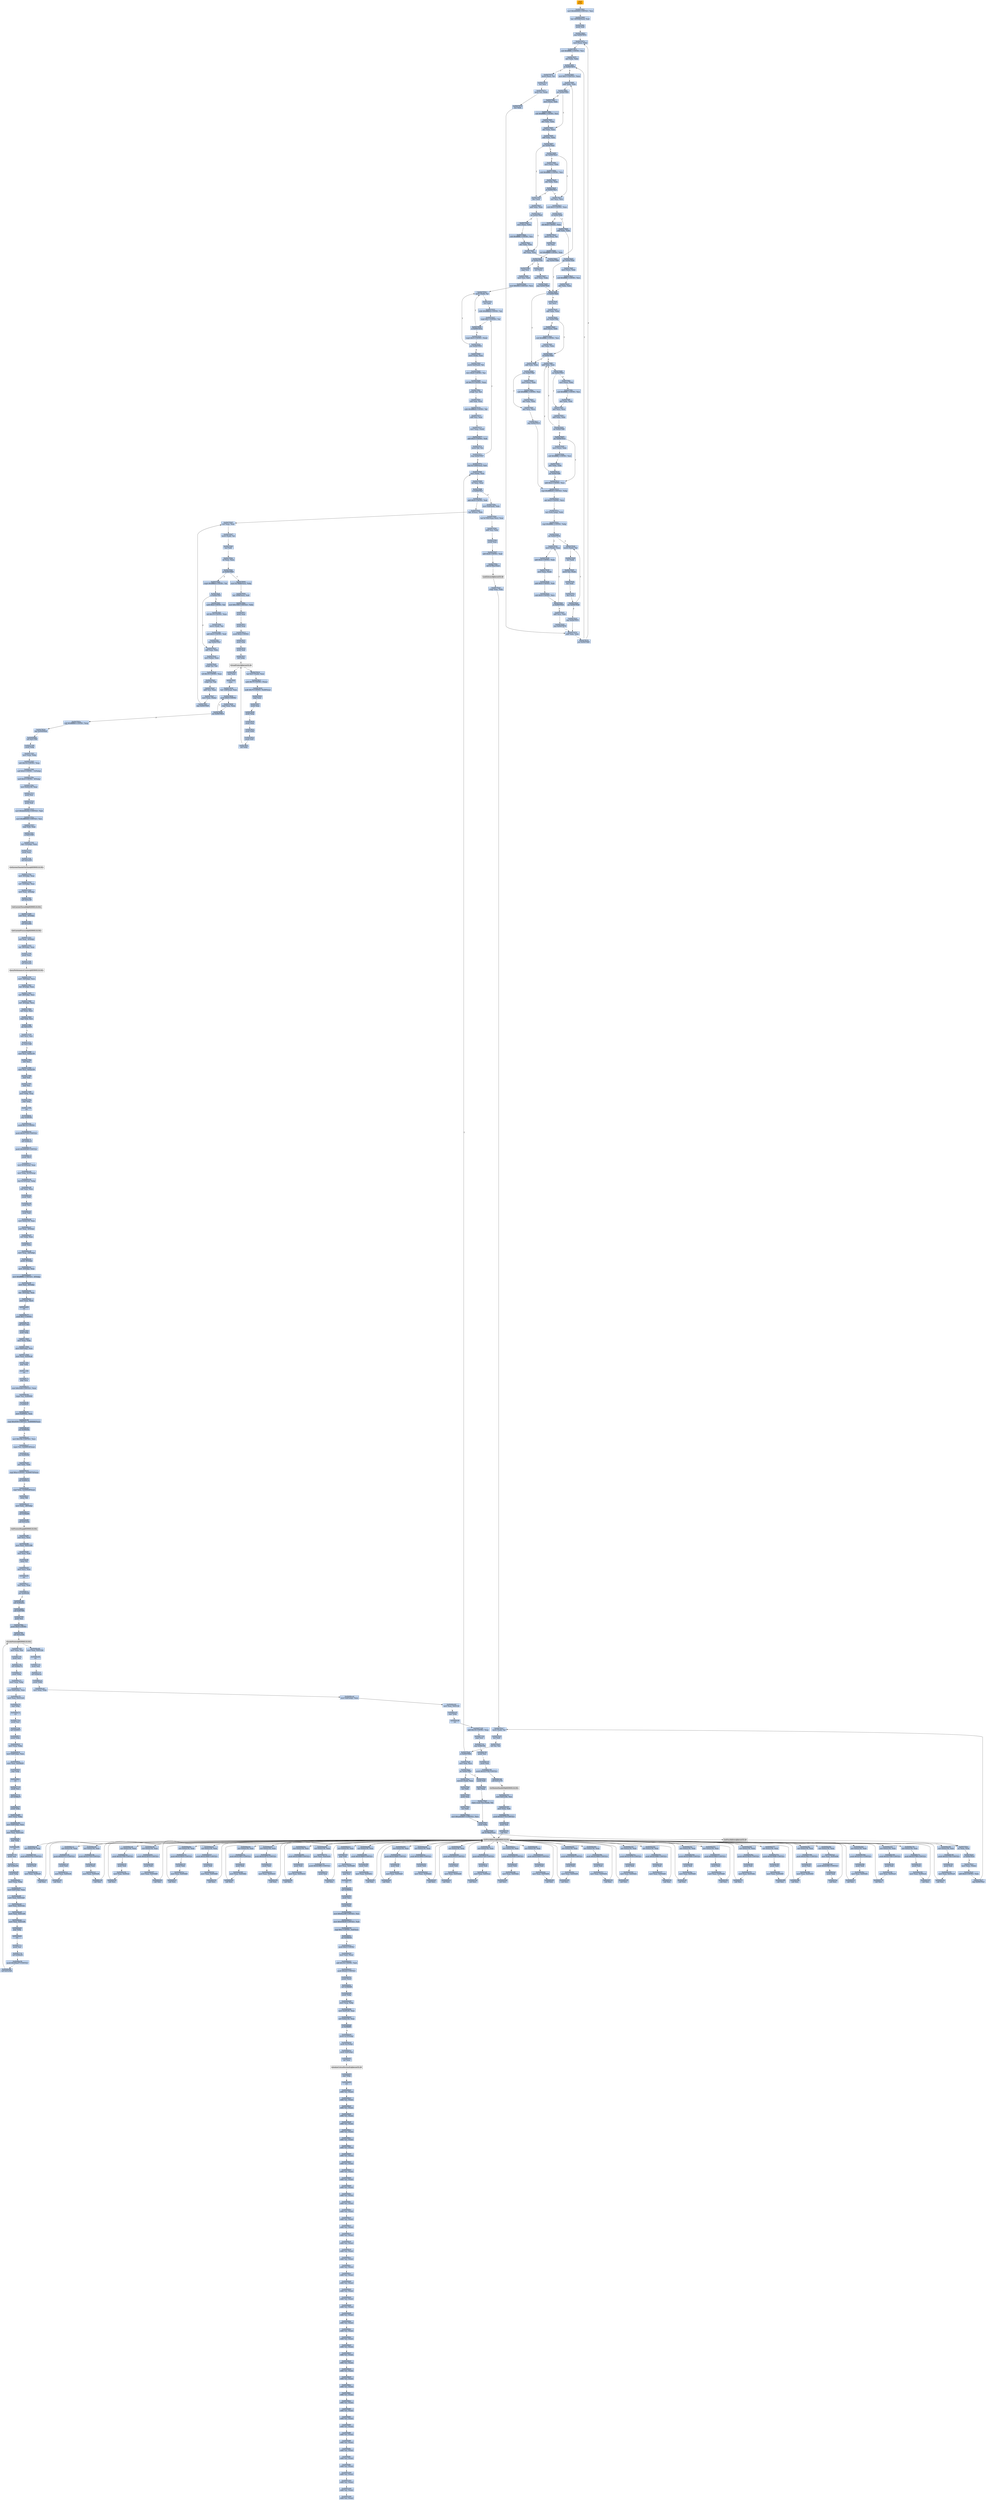 digraph G {
node[shape=rectangle,style=filled,fillcolor=lightsteelblue,color=lightsteelblue]
bgcolor="transparent"
a0x0047f460pusha_[label="start\npusha ",fillcolor="orange",color="lightgrey"];
a0x0047f461movl_0x464000UINT32_esi[label="0x0047f461\nmovl $0x464000<UINT32>, %esi"];
a0x0047f466leal__405504esi__edi[label="0x0047f466\nleal -405504(%esi), %edi"];
a0x0047f46cpushl_edi[label="0x0047f46c\npushl %edi"];
a0x0047f46djmp_0x0047f47a[label="0x0047f46d\njmp 0x0047f47a"];
a0x0047f47amovl_esi__ebx[label="0x0047f47a\nmovl (%esi), %ebx"];
a0x0047f47csubl_0xfffffffcUINT8_esi[label="0x0047f47c\nsubl $0xfffffffc<UINT8>, %esi"];
a0x0047f47fadcl_ebx_ebx[label="0x0047f47f\nadcl %ebx, %ebx"];
a0x0047f481jb_0x0047f470[label="0x0047f481\njb 0x0047f470"];
a0x0047f470movb_esi__al[label="0x0047f470\nmovb (%esi), %al"];
a0x0047f472incl_esi[label="0x0047f472\nincl %esi"];
a0x0047f473movb_al_edi_[label="0x0047f473\nmovb %al, (%edi)"];
a0x0047f475incl_edi[label="0x0047f475\nincl %edi"];
a0x0047f476addl_ebx_ebx[label="0x0047f476\naddl %ebx, %ebx"];
a0x0047f478jne_0x0047f481[label="0x0047f478\njne 0x0047f481"];
a0x0047f483movl_0x1UINT32_eax[label="0x0047f483\nmovl $0x1<UINT32>, %eax"];
a0x0047f488addl_ebx_ebx[label="0x0047f488\naddl %ebx, %ebx"];
a0x0047f48ajne_0x0047f493[label="0x0047f48a\njne 0x0047f493"];
a0x0047f493adcl_eax_eax[label="0x0047f493\nadcl %eax, %eax"];
a0x0047f495addl_ebx_ebx[label="0x0047f495\naddl %ebx, %ebx"];
a0x0047f497jae_0x0047f4a4[label="0x0047f497\njae 0x0047f4a4"];
a0x0047f499jne_0x0047f4c3[label="0x0047f499\njne 0x0047f4c3"];
a0x0047f4c3xorl_ecx_ecx[label="0x0047f4c3\nxorl %ecx, %ecx"];
a0x0047f4c5subl_0x3UINT8_eax[label="0x0047f4c5\nsubl $0x3<UINT8>, %eax"];
a0x0047f4c8jb_0x0047f4db[label="0x0047f4c8\njb 0x0047f4db"];
a0x0047f4cashll_0x8UINT8_eax[label="0x0047f4ca\nshll $0x8<UINT8>, %eax"];
a0x0047f4cdmovb_esi__al[label="0x0047f4cd\nmovb (%esi), %al"];
a0x0047f4cfincl_esi[label="0x0047f4cf\nincl %esi"];
a0x0047f4d0xorl_0xffffffffUINT8_eax[label="0x0047f4d0\nxorl $0xffffffff<UINT8>, %eax"];
a0x0047f4d3je_0x0047f54a[label="0x0047f4d3\nje 0x0047f54a"];
a0x0047f4d5sarl_eax[label="0x0047f4d5\nsarl %eax"];
a0x0047f4d7movl_eax_ebp[label="0x0047f4d7\nmovl %eax, %ebp"];
a0x0047f4d9jmp_0x0047f4e6[label="0x0047f4d9\njmp 0x0047f4e6"];
a0x0047f4e6jb_0x0047f4b4[label="0x0047f4e6\njb 0x0047f4b4"];
a0x0047f4b4addl_ebx_ebx[label="0x0047f4b4\naddl %ebx, %ebx"];
a0x0047f4b6jne_0x0047f4bf[label="0x0047f4b6\njne 0x0047f4bf"];
a0x0047f4bfadcl_ecx_ecx[label="0x0047f4bf\nadcl %ecx, %ecx"];
a0x0047f4c1jmp_0x0047f515[label="0x0047f4c1\njmp 0x0047f515"];
a0x0047f515cmpl_0xfffffb00UINT32_ebp[label="0x0047f515\ncmpl $0xfffffb00<UINT32>, %ebp"];
a0x0047f51badcl_0x2UINT8_ecx[label="0x0047f51b\nadcl $0x2<UINT8>, %ecx"];
a0x0047f51eleal_ediebp__edx[label="0x0047f51e\nleal (%edi,%ebp), %edx"];
a0x0047f521cmpl_0xfffffffcUINT8_ebp[label="0x0047f521\ncmpl $0xfffffffc<UINT8>, %ebp"];
a0x0047f524jbe_0x0047f534[label="0x0047f524\njbe 0x0047f534"];
a0x0047f534movl_edx__eax[label="0x0047f534\nmovl (%edx), %eax"];
a0x0047f536addl_0x4UINT8_edx[label="0x0047f536\naddl $0x4<UINT8>, %edx"];
a0x0047f539movl_eax_edi_[label="0x0047f539\nmovl %eax, (%edi)"];
a0x0047f53baddl_0x4UINT8_edi[label="0x0047f53b\naddl $0x4<UINT8>, %edi"];
a0x0047f53esubl_0x4UINT8_ecx[label="0x0047f53e\nsubl $0x4<UINT8>, %ecx"];
a0x0047f541ja_0x0047f534[label="0x0047f541\nja 0x0047f534"];
a0x0047f543addl_ecx_edi[label="0x0047f543\naddl %ecx, %edi"];
a0x0047f545jmp_0x0047f476[label="0x0047f545\njmp 0x0047f476"];
a0x0047f526movb_edx__al[label="0x0047f526\nmovb (%edx), %al"];
a0x0047f528incl_edx[label="0x0047f528\nincl %edx"];
a0x0047f529movb_al_edi_[label="0x0047f529\nmovb %al, (%edi)"];
a0x0047f52bincl_edi[label="0x0047f52b\nincl %edi"];
a0x0047f52cdecl_ecx[label="0x0047f52c\ndecl %ecx"];
a0x0047f52djne_0x0047f526[label="0x0047f52d\njne 0x0047f526"];
a0x0047f52fjmp_0x0047f476[label="0x0047f52f\njmp 0x0047f476"];
a0x0047f4e8incl_ecx[label="0x0047f4e8\nincl %ecx"];
a0x0047f4e9addl_ebx_ebx[label="0x0047f4e9\naddl %ebx, %ebx"];
a0x0047f4ebjne_0x0047f4f4[label="0x0047f4eb\njne 0x0047f4f4"];
a0x0047f4f4jb_0x0047f4b4[label="0x0047f4f4\njb 0x0047f4b4"];
a0x0047f4f6addl_ebx_ebx[label="0x0047f4f6\naddl %ebx, %ebx"];
a0x0047f4f8jne_0x0047f501[label="0x0047f4f8\njne 0x0047f501"];
a0x0047f501adcl_ecx_ecx[label="0x0047f501\nadcl %ecx, %ecx"];
a0x0047f503addl_ebx_ebx[label="0x0047f503\naddl %ebx, %ebx"];
a0x0047f505jae_0x0047f4f6[label="0x0047f505\njae 0x0047f4f6"];
a0x0047f507jne_0x0047f512[label="0x0047f507\njne 0x0047f512"];
a0x0047f512addl_0x2UINT8_ecx[label="0x0047f512\naddl $0x2<UINT8>, %ecx"];
a0x0047f4b8movl_esi__ebx[label="0x0047f4b8\nmovl (%esi), %ebx"];
a0x0047f4basubl_0xfffffffcUINT8_esi[label="0x0047f4ba\nsubl $0xfffffffc<UINT8>, %esi"];
a0x0047f4bdadcl_ebx_ebx[label="0x0047f4bd\nadcl %ebx, %ebx"];
a0x0047f4a4decl_eax[label="0x0047f4a4\ndecl %eax"];
a0x0047f4a5addl_ebx_ebx[label="0x0047f4a5\naddl %ebx, %ebx"];
a0x0047f4a7jne_0x0047f4b0[label="0x0047f4a7\njne 0x0047f4b0"];
a0x0047f4b0adcl_eax_eax[label="0x0047f4b0\nadcl %eax, %eax"];
a0x0047f4b2jmp_0x0047f488[label="0x0047f4b2\njmp 0x0047f488"];
a0x0047f4dbaddl_ebx_ebx[label="0x0047f4db\naddl %ebx, %ebx"];
a0x0047f4ddjne_0x0047f4e6[label="0x0047f4dd\njne 0x0047f4e6"];
a0x0047f509movl_esi__ebx[label="0x0047f509\nmovl (%esi), %ebx"];
a0x0047f50bsubl_0xfffffffcUINT8_esi[label="0x0047f50b\nsubl $0xfffffffc<UINT8>, %esi"];
a0x0047f50eadcl_ebx_ebx[label="0x0047f50e\nadcl %ebx, %ebx"];
a0x0047f510jae_0x0047f4f6[label="0x0047f510\njae 0x0047f4f6"];
a0x0047f48cmovl_esi__ebx[label="0x0047f48c\nmovl (%esi), %ebx"];
a0x0047f48esubl_0xfffffffcUINT8_esi[label="0x0047f48e\nsubl $0xfffffffc<UINT8>, %esi"];
a0x0047f491adcl_ebx_ebx[label="0x0047f491\nadcl %ebx, %ebx"];
a0x0047f4a9movl_esi__ebx[label="0x0047f4a9\nmovl (%esi), %ebx"];
a0x0047f4absubl_0xfffffffcUINT8_esi[label="0x0047f4ab\nsubl $0xfffffffc<UINT8>, %esi"];
a0x0047f4aeadcl_ebx_ebx[label="0x0047f4ae\nadcl %ebx, %ebx"];
a0x0047f4dfmovl_esi__ebx[label="0x0047f4df\nmovl (%esi), %ebx"];
a0x0047f4e1subl_0xfffffffcUINT8_esi[label="0x0047f4e1\nsubl $0xfffffffc<UINT8>, %esi"];
a0x0047f4e4adcl_ebx_ebx[label="0x0047f4e4\nadcl %ebx, %ebx"];
a0x0047f49bmovl_esi__ebx[label="0x0047f49b\nmovl (%esi), %ebx"];
a0x0047f49dsubl_0xfffffffcUINT8_esi[label="0x0047f49d\nsubl $0xfffffffc<UINT8>, %esi"];
a0x0047f4a0adcl_ebx_ebx[label="0x0047f4a0\nadcl %ebx, %ebx"];
a0x0047f4a2jb_0x0047f4c3[label="0x0047f4a2\njb 0x0047f4c3"];
a0x0047f4edmovl_esi__ebx[label="0x0047f4ed\nmovl (%esi), %ebx"];
a0x0047f4efsubl_0xfffffffcUINT8_esi[label="0x0047f4ef\nsubl $0xfffffffc<UINT8>, %esi"];
a0x0047f4f2adcl_ebx_ebx[label="0x0047f4f2\nadcl %ebx, %ebx"];
a0x0047f4famovl_esi__ebx[label="0x0047f4fa\nmovl (%esi), %ebx"];
a0x0047f4fcsubl_0xfffffffcUINT8_esi[label="0x0047f4fc\nsubl $0xfffffffc<UINT8>, %esi"];
a0x0047f4ffadcl_ebx_ebx[label="0x0047f4ff\nadcl %ebx, %ebx"];
a0x0047f54apopl_esi[label="0x0047f54a\npopl %esi"];
a0x0047f54bmovl_esi_edi[label="0x0047f54b\nmovl %esi, %edi"];
a0x0047f54dmovl_0x900UINT32_ecx[label="0x0047f54d\nmovl $0x900<UINT32>, %ecx"];
a0x0047f552movb_edi__al[label="0x0047f552\nmovb (%edi), %al"];
a0x0047f554incl_edi[label="0x0047f554\nincl %edi"];
a0x0047f555subb_0xffffffe8UINT8_al[label="0x0047f555\nsubb $0xffffffe8<UINT8>, %al"];
a0x0047f557cmpb_0x1UINT8_al[label="0x0047f557\ncmpb $0x1<UINT8>, %al"];
a0x0047f559ja_0x0047f552[label="0x0047f559\nja 0x0047f552"];
a0x0047f55bcmpb_0x5UINT8_edi_[label="0x0047f55b\ncmpb $0x5<UINT8>, (%edi)"];
a0x0047f55ejne_0x0047f552[label="0x0047f55e\njne 0x0047f552"];
a0x0047f560movl_edi__eax[label="0x0047f560\nmovl (%edi), %eax"];
a0x0047f562movb_0x4edi__bl[label="0x0047f562\nmovb 0x4(%edi), %bl"];
a0x0047f565shrw_0x8UINT8_ax[label="0x0047f565\nshrw $0x8<UINT8>, %ax"];
a0x0047f569roll_0x10UINT8_eax[label="0x0047f569\nroll $0x10<UINT8>, %eax"];
a0x0047f56cxchgb_al_ah[label="0x0047f56c\nxchgb %al, %ah"];
a0x0047f56esubl_edi_eax[label="0x0047f56e\nsubl %edi, %eax"];
a0x0047f570subb_0xffffffe8UINT8_bl[label="0x0047f570\nsubb $0xffffffe8<UINT8>, %bl"];
a0x0047f573addl_esi_eax[label="0x0047f573\naddl %esi, %eax"];
a0x0047f575movl_eax_edi_[label="0x0047f575\nmovl %eax, (%edi)"];
a0x0047f577addl_0x5UINT8_edi[label="0x0047f577\naddl $0x5<UINT8>, %edi"];
a0x0047f57amovb_bl_al[label="0x0047f57a\nmovb %bl, %al"];
a0x0047f57cloop_0x0047f557[label="0x0047f57c\nloop 0x0047f557"];
a0x0047f57eleal_0x7c000esi__edi[label="0x0047f57e\nleal 0x7c000(%esi), %edi"];
a0x0047f584movl_edi__eax[label="0x0047f584\nmovl (%edi), %eax"];
a0x0047f586orl_eax_eax[label="0x0047f586\norl %eax, %eax"];
a0x0047f588je_0x0047f5cf[label="0x0047f588\nje 0x0047f5cf"];
a0x0047f58amovl_0x4edi__ebx[label="0x0047f58a\nmovl 0x4(%edi), %ebx"];
a0x0047f58dleal_0x7f5fceaxesi__eax[label="0x0047f58d\nleal 0x7f5fc(%eax,%esi), %eax"];
a0x0047f594addl_esi_ebx[label="0x0047f594\naddl %esi, %ebx"];
a0x0047f596pushl_eax[label="0x0047f596\npushl %eax"];
a0x0047f597addl_0x8UINT8_edi[label="0x0047f597\naddl $0x8<UINT8>, %edi"];
a0x0047f59acall_0x7f6acesi_[label="0x0047f59a\ncall 0x7f6ac(%esi)"];
LoadLibraryA_kernel32_dll[label="LoadLibraryA@kernel32.dll",fillcolor="lightgrey",color="lightgrey"];
a0x0047f5a0xchgl_eax_ebp[label="0x0047f5a0\nxchgl %eax, %ebp"];
a0x0047f5a1movb_edi__al[label="0x0047f5a1\nmovb (%edi), %al"];
a0x0047f5a3incl_edi[label="0x0047f5a3\nincl %edi"];
a0x0047f5a4orb_al_al[label="0x0047f5a4\norb %al, %al"];
a0x0047f5a6je_0x0047f584[label="0x0047f5a6\nje 0x0047f584"];
a0x0047f5a8movl_edi_ecx[label="0x0047f5a8\nmovl %edi, %ecx"];
a0x0047f5aajns_0x0047f5b3[label="0x0047f5aa\njns 0x0047f5b3"];
a0x0047f5b3pushl_edi[label="0x0047f5b3\npushl %edi"];
a0x0047f5b4decl_eax[label="0x0047f5b4\ndecl %eax"];
a0x0047f5b5repnz_scasb_es_edi__al[label="0x0047f5b5\nrepnz scasb %es:(%edi), %al"];
a0x0047f5b7pushl_ebp[label="0x0047f5b7\npushl %ebp"];
a0x0047f5b8call_0x7f6b4esi_[label="0x0047f5b8\ncall 0x7f6b4(%esi)"];
GetProcAddress_kernel32_dll[label="GetProcAddress@kernel32.dll",fillcolor="lightgrey",color="lightgrey"];
a0x0047f5beorl_eax_eax[label="0x0047f5be\norl %eax, %eax"];
a0x0047f5c0je_0x0047f5c9[label="0x0047f5c0\nje 0x0047f5c9"];
a0x0047f5c2movl_eax_ebx_[label="0x0047f5c2\nmovl %eax, (%ebx)"];
a0x0047f5c4addl_0x4UINT8_ebx[label="0x0047f5c4\naddl $0x4<UINT8>, %ebx"];
a0x0047f5c7jmp_0x0047f5a1[label="0x0047f5c7\njmp 0x0047f5a1"];
GetProcAddress_KERNEL32_DLL[label="GetProcAddress@KERNEL32.DLL",fillcolor="lightgrey",color="lightgrey"];
a0x0047f5acmovzwl_edi__eax[label="0x0047f5ac\nmovzwl (%edi), %eax"];
a0x0047f5afincl_edi[label="0x0047f5af\nincl %edi"];
a0x0047f5b0pushl_eax[label="0x0047f5b0\npushl %eax"];
a0x0047f5b1incl_edi[label="0x0047f5b1\nincl %edi"];
a0x0047f5b2movl_0xaef24857UINT32_ecx[label="0x0047f5b2\nmovl $0xaef24857<UINT32>, %ecx"];
a0x0047f5cfaddl_0x4UINT8_edi[label="0x0047f5cf\naddl $0x4<UINT8>, %edi"];
a0x0047f5d2leal__4esi__ebx[label="0x0047f5d2\nleal -4(%esi), %ebx"];
a0x0047f5d5xorl_eax_eax[label="0x0047f5d5\nxorl %eax, %eax"];
a0x0047f5d7movb_edi__al[label="0x0047f5d7\nmovb (%edi), %al"];
a0x0047f5d9incl_edi[label="0x0047f5d9\nincl %edi"];
a0x0047f5daorl_eax_eax[label="0x0047f5da\norl %eax, %eax"];
a0x0047f5dcje_0x0047f600[label="0x0047f5dc\nje 0x0047f600"];
a0x0047f5decmpb_0xffffffefUINT8_al[label="0x0047f5de\ncmpb $0xffffffef<UINT8>, %al"];
a0x0047f5e0ja_0x0047f5f3[label="0x0047f5e0\nja 0x0047f5f3"];
a0x0047f5e2addl_eax_ebx[label="0x0047f5e2\naddl %eax, %ebx"];
a0x0047f5e4movl_ebx__eax[label="0x0047f5e4\nmovl (%ebx), %eax"];
a0x0047f5e6xchgb_al_ah[label="0x0047f5e6\nxchgb %al, %ah"];
a0x0047f5e8roll_0x10UINT8_eax[label="0x0047f5e8\nroll $0x10<UINT8>, %eax"];
a0x0047f5ebxchgb_al_ah[label="0x0047f5eb\nxchgb %al, %ah"];
a0x0047f5edaddl_esi_eax[label="0x0047f5ed\naddl %esi, %eax"];
a0x0047f5efmovl_eax_ebx_[label="0x0047f5ef\nmovl %eax, (%ebx)"];
a0x0047f5f1jmp_0x0047f5d5[label="0x0047f5f1\njmp 0x0047f5d5"];
a0x0047f5f3andb_0xfUINT8_al[label="0x0047f5f3\nandb $0xf<UINT8>, %al"];
a0x0047f5f5shll_0x10UINT8_eax[label="0x0047f5f5\nshll $0x10<UINT8>, %eax"];
a0x0047f5f8movw_edi__ax[label="0x0047f5f8\nmovw (%edi), %ax"];
a0x0047f5fbaddl_0x2UINT8_edi[label="0x0047f5fb\naddl $0x2<UINT8>, %edi"];
a0x0047f5fejmp_0x0047f5e2[label="0x0047f5fe\njmp 0x0047f5e2"];
a0x0047f600movl_0x7f6b8esi__ebp[label="0x0047f600\nmovl 0x7f6b8(%esi), %ebp"];
a0x0047f606leal__4096esi__edi[label="0x0047f606\nleal -4096(%esi), %edi"];
a0x0047f60cmovl_0x1000UINT32_ebx[label="0x0047f60c\nmovl $0x1000<UINT32>, %ebx"];
a0x0047f611pushl_eax[label="0x0047f611\npushl %eax"];
a0x0047f612pushl_esp[label="0x0047f612\npushl %esp"];
a0x0047f613pushl_0x4UINT8[label="0x0047f613\npushl $0x4<UINT8>"];
a0x0047f615pushl_ebx[label="0x0047f615\npushl %ebx"];
a0x0047f616pushl_edi[label="0x0047f616\npushl %edi"];
a0x0047f617call_ebp[label="0x0047f617\ncall %ebp"];
VirtualProtect_kernel32_dll[label="VirtualProtect@kernel32.dll",fillcolor="lightgrey",color="lightgrey"];
a0x0047f619leal_0x217edi__eax[label="0x0047f619\nleal 0x217(%edi), %eax"];
a0x0047f61fandb_0x7fUINT8_eax_[label="0x0047f61f\nandb $0x7f<UINT8>, (%eax)"];
a0x0047f622andb_0x7fUINT8_0x28eax_[label="0x0047f622\nandb $0x7f<UINT8>, 0x28(%eax)"];
a0x0047f626popl_eax[label="0x0047f626\npopl %eax"];
a0x0047f627pushl_eax[label="0x0047f627\npushl %eax"];
a0x0047f628pushl_esp[label="0x0047f628\npushl %esp"];
a0x0047f629pushl_eax[label="0x0047f629\npushl %eax"];
a0x0047f62apushl_ebx[label="0x0047f62a\npushl %ebx"];
a0x0047f62bpushl_edi[label="0x0047f62b\npushl %edi"];
a0x0047f62ccall_ebp[label="0x0047f62c\ncall %ebp"];
a0x0047f62epopl_eax[label="0x0047f62e\npopl %eax"];
a0x0047f62fpopa_[label="0x0047f62f\npopa "];
a0x0047f630leal__128esp__eax[label="0x0047f630\nleal -128(%esp), %eax"];
a0x0047f634pushl_0x0UINT8[label="0x0047f634\npushl $0x0<UINT8>"];
a0x0047f636cmpl_eax_esp[label="0x0047f636\ncmpl %eax, %esp"];
a0x0047f638jne_0x0047f634[label="0x0047f638\njne 0x0047f634"];
a0x0047f63asubl_0xffffff80UINT8_esp[label="0x0047f63a\nsubl $0xffffff80<UINT8>, %esp"];
a0x0047f63djmp_0x00409de6[label="0x0047f63d\njmp 0x00409de6"];
a0x00409de6call_0x411500[label="0x00409de6\ncall 0x411500"];
a0x00411500pushl_ebp[label="0x00411500\npushl %ebp"];
a0x00411501movl_esp_ebp[label="0x00411501\nmovl %esp, %ebp"];
a0x00411503subl_0x14UINT8_esp[label="0x00411503\nsubl $0x14<UINT8>, %esp"];
a0x00411506andl_0x0UINT8__12ebp_[label="0x00411506\nandl $0x0<UINT8>, -12(%ebp)"];
a0x0041150aandl_0x0UINT8__8ebp_[label="0x0041150a\nandl $0x0<UINT8>, -8(%ebp)"];
a0x0041150emovl_0x42a130_eax[label="0x0041150e\nmovl 0x42a130, %eax"];
a0x00411513pushl_esi[label="0x00411513\npushl %esi"];
a0x00411514pushl_edi[label="0x00411514\npushl %edi"];
a0x00411515movl_0xbb40e64eUINT32_edi[label="0x00411515\nmovl $0xbb40e64e<UINT32>, %edi"];
a0x0041151amovl_0xffff0000UINT32_esi[label="0x0041151a\nmovl $0xffff0000<UINT32>, %esi"];
a0x0041151fcmpl_edi_eax[label="0x0041151f\ncmpl %edi, %eax"];
a0x00411521je_0x411530[label="0x00411521\nje 0x411530"];
a0x00411530leal__12ebp__eax[label="0x00411530\nleal -12(%ebp), %eax"];
a0x00411533pushl_eax[label="0x00411533\npushl %eax"];
a0x00411534call_0x41a250[label="0x00411534\ncall 0x41a250"];
GetSystemTimeAsFileTime_KERNEL32_DLL[label="GetSystemTimeAsFileTime@KERNEL32.DLL",fillcolor="lightgrey",color="lightgrey"];
a0x0041153amovl__8ebp__eax[label="0x0041153a\nmovl -8(%ebp), %eax"];
a0x0041153dxorl__12ebp__eax[label="0x0041153d\nxorl -12(%ebp), %eax"];
a0x00411540movl_eax__4ebp_[label="0x00411540\nmovl %eax, -4(%ebp)"];
a0x00411543call_0x41a1f0[label="0x00411543\ncall 0x41a1f0"];
GetCurrentThreadId_KERNEL32_DLL[label="GetCurrentThreadId@KERNEL32.DLL",fillcolor="lightgrey",color="lightgrey"];
a0x00411549xorl_eax__4ebp_[label="0x00411549\nxorl %eax, -4(%ebp)"];
a0x0041154ccall_0x41a0dc[label="0x0041154c\ncall 0x41a0dc"];
GetCurrentProcessId_KERNEL32_DLL[label="GetCurrentProcessId@KERNEL32.DLL",fillcolor="lightgrey",color="lightgrey"];
a0x00411552xorl_eax__4ebp_[label="0x00411552\nxorl %eax, -4(%ebp)"];
a0x00411555leal__20ebp__eax[label="0x00411555\nleal -20(%ebp), %eax"];
a0x00411558pushl_eax[label="0x00411558\npushl %eax"];
a0x00411559call_0x41a24c[label="0x00411559\ncall 0x41a24c"];
QueryPerformanceCounter_KERNEL32_DLL[label="QueryPerformanceCounter@KERNEL32.DLL",fillcolor="lightgrey",color="lightgrey"];
a0x0041155fmovl__16ebp__ecx[label="0x0041155f\nmovl -16(%ebp), %ecx"];
a0x00411562leal__4ebp__eax[label="0x00411562\nleal -4(%ebp), %eax"];
a0x00411565xorl__20ebp__ecx[label="0x00411565\nxorl -20(%ebp), %ecx"];
a0x00411568xorl__4ebp__ecx[label="0x00411568\nxorl -4(%ebp), %ecx"];
a0x0041156bxorl_eax_ecx[label="0x0041156b\nxorl %eax, %ecx"];
a0x0041156dcmpl_edi_ecx[label="0x0041156d\ncmpl %edi, %ecx"];
a0x0041156fjne_0x411578[label="0x0041156f\njne 0x411578"];
a0x00411578testl_ecx_esi[label="0x00411578\ntestl %ecx, %esi"];
a0x0041157ajne_0x411588[label="0x0041157a\njne 0x411588"];
a0x00411588movl_ecx_0x42a130[label="0x00411588\nmovl %ecx, 0x42a130"];
a0x0041158enotl_ecx[label="0x0041158e\nnotl %ecx"];
a0x00411590movl_ecx_0x42a134[label="0x00411590\nmovl %ecx, 0x42a134"];
a0x00411596popl_edi[label="0x00411596\npopl %edi"];
a0x00411597popl_esi[label="0x00411597\npopl %esi"];
a0x00411598movl_ebp_esp[label="0x00411598\nmovl %ebp, %esp"];
a0x0041159apopl_ebp[label="0x0041159a\npopl %ebp"];
a0x0041159bret[label="0x0041159b\nret"];
a0x00409debjmp_0x409c6b[label="0x00409deb\njmp 0x409c6b"];
a0x00409c6bpushl_0x14UINT8[label="0x00409c6b\npushl $0x14<UINT8>"];
a0x00409c6dpushl_0x427250UINT32[label="0x00409c6d\npushl $0x427250<UINT32>"];
a0x00409c72call_0x40bcc0[label="0x00409c72\ncall 0x40bcc0"];
a0x0040bcc0pushl_0x409240UINT32[label="0x0040bcc0\npushl $0x409240<UINT32>"];
a0x0040bcc5pushl_fs_0[label="0x0040bcc5\npushl %fs:0"];
a0x0040bcccmovl_0x10esp__eax[label="0x0040bccc\nmovl 0x10(%esp), %eax"];
a0x0040bcd0movl_ebp_0x10esp_[label="0x0040bcd0\nmovl %ebp, 0x10(%esp)"];
a0x0040bcd4leal_0x10esp__ebp[label="0x0040bcd4\nleal 0x10(%esp), %ebp"];
a0x0040bcd8subl_eax_esp[label="0x0040bcd8\nsubl %eax, %esp"];
a0x0040bcdapushl_ebx[label="0x0040bcda\npushl %ebx"];
a0x0040bcdbpushl_esi[label="0x0040bcdb\npushl %esi"];
a0x0040bcdcpushl_edi[label="0x0040bcdc\npushl %edi"];
a0x0040bcddmovl_0x42a130_eax[label="0x0040bcdd\nmovl 0x42a130, %eax"];
a0x0040bce2xorl_eax__4ebp_[label="0x0040bce2\nxorl %eax, -4(%ebp)"];
a0x0040bce5xorl_ebp_eax[label="0x0040bce5\nxorl %ebp, %eax"];
a0x0040bce7pushl_eax[label="0x0040bce7\npushl %eax"];
a0x0040bce8movl_esp__24ebp_[label="0x0040bce8\nmovl %esp, -24(%ebp)"];
a0x0040bcebpushl__8ebp_[label="0x0040bceb\npushl -8(%ebp)"];
a0x0040bceemovl__4ebp__eax[label="0x0040bcee\nmovl -4(%ebp), %eax"];
a0x0040bcf1movl_0xfffffffeUINT32__4ebp_[label="0x0040bcf1\nmovl $0xfffffffe<UINT32>, -4(%ebp)"];
a0x0040bcf8movl_eax__8ebp_[label="0x0040bcf8\nmovl %eax, -8(%ebp)"];
a0x0040bcfbleal__16ebp__eax[label="0x0040bcfb\nleal -16(%ebp), %eax"];
a0x0040bcfemovl_eax_fs_0[label="0x0040bcfe\nmovl %eax, %fs:0"];
a0x0040bd04ret[label="0x0040bd04\nret"];
a0x00409c77pushl_0x1UINT8[label="0x00409c77\npushl $0x1<UINT8>"];
a0x00409c79call_0x4114b3[label="0x00409c79\ncall 0x4114b3"];
a0x004114b3pushl_ebp[label="0x004114b3\npushl %ebp"];
a0x004114b4movl_esp_ebp[label="0x004114b4\nmovl %esp, %ebp"];
a0x004114b6movl_0x8ebp__eax[label="0x004114b6\nmovl 0x8(%ebp), %eax"];
a0x004114b9movl_eax_0x430ca8[label="0x004114b9\nmovl %eax, 0x430ca8"];
a0x004114bepopl_ebp[label="0x004114be\npopl %ebp"];
a0x004114bfret[label="0x004114bf\nret"];
a0x00409c7epopl_ecx[label="0x00409c7e\npopl %ecx"];
a0x00409c7fmovl_0x5a4dUINT32_eax[label="0x00409c7f\nmovl $0x5a4d<UINT32>, %eax"];
a0x00409c84cmpw_ax_0x400000[label="0x00409c84\ncmpw %ax, 0x400000"];
a0x00409c8bje_0x409c91[label="0x00409c8b\nje 0x409c91"];
a0x00409c91movl_0x40003c_eax[label="0x00409c91\nmovl 0x40003c, %eax"];
a0x00409c96cmpl_0x4550UINT32_0x400000eax_[label="0x00409c96\ncmpl $0x4550<UINT32>, 0x400000(%eax)"];
a0x00409ca0jne_0x409c8d[label="0x00409ca0\njne 0x409c8d"];
a0x00409ca2movl_0x10bUINT32_ecx[label="0x00409ca2\nmovl $0x10b<UINT32>, %ecx"];
a0x00409ca7cmpw_cx_0x400018eax_[label="0x00409ca7\ncmpw %cx, 0x400018(%eax)"];
a0x00409caejne_0x409c8d[label="0x00409cae\njne 0x409c8d"];
a0x00409cb0xorl_ebx_ebx[label="0x00409cb0\nxorl %ebx, %ebx"];
a0x00409cb2cmpl_0xeUINT8_0x400074eax_[label="0x00409cb2\ncmpl $0xe<UINT8>, 0x400074(%eax)"];
a0x00409cb9jbe_0x409cc4[label="0x00409cb9\njbe 0x409cc4"];
a0x00409cbbcmpl_ebx_0x4000e8eax_[label="0x00409cbb\ncmpl %ebx, 0x4000e8(%eax)"];
a0x00409cc1setne_bl[label="0x00409cc1\nsetne %bl"];
a0x00409cc4movl_ebx__28ebp_[label="0x00409cc4\nmovl %ebx, -28(%ebp)"];
a0x00409cc7call_0x40bdf0[label="0x00409cc7\ncall 0x40bdf0"];
a0x0040bdf0call_0x41a23c[label="0x0040bdf0\ncall 0x41a23c"];
GetProcessHeap_KERNEL32_DLL[label="GetProcessHeap@KERNEL32.DLL",fillcolor="lightgrey",color="lightgrey"];
a0x0040bdf6xorl_ecx_ecx[label="0x0040bdf6\nxorl %ecx, %ecx"];
a0x0040bdf8movl_eax_0x431308[label="0x0040bdf8\nmovl %eax, 0x431308"];
a0x0040bdfdtestl_eax_eax[label="0x0040bdfd\ntestl %eax, %eax"];
a0x0040bdffsetne_cl[label="0x0040bdff\nsetne %cl"];
a0x0040be02movl_ecx_eax[label="0x0040be02\nmovl %ecx, %eax"];
a0x0040be04ret[label="0x0040be04\nret"];
a0x00409ccctestl_eax_eax[label="0x00409ccc\ntestl %eax, %eax"];
a0x00409ccejne_0x409cd8[label="0x00409cce\njne 0x409cd8"];
a0x00409cd8call_0x40ad2e[label="0x00409cd8\ncall 0x40ad2e"];
a0x0040ad2ecall_0x4070f9[label="0x0040ad2e\ncall 0x4070f9"];
a0x004070f9pushl_esi[label="0x004070f9\npushl %esi"];
a0x004070fapushl_0x0UINT8[label="0x004070fa\npushl $0x0<UINT8>"];
a0x004070fccall_0x41a1b8[label="0x004070fc\ncall 0x41a1b8"];
EncodePointer_KERNEL32_DLL[label="EncodePointer@KERNEL32.DLL",fillcolor="lightgrey",color="lightgrey"];
a0x00407102movl_eax_esi[label="0x00407102\nmovl %eax, %esi"];
a0x00407104pushl_esi[label="0x00407104\npushl %esi"];
a0x00407105call_0x40ba72[label="0x00407105\ncall 0x40ba72"];
a0x0040ba72pushl_ebp[label="0x0040ba72\npushl %ebp"];
a0x0040ba73movl_esp_ebp[label="0x0040ba73\nmovl %esp, %ebp"];
a0x0040ba75movl_0x8ebp__eax[label="0x0040ba75\nmovl 0x8(%ebp), %eax"];
a0x0040ba78movl_eax_0x4312e0[label="0x0040ba78\nmovl %eax, 0x4312e0"];
a0x0040ba7dpopl_ebp[label="0x0040ba7d\npopl %ebp"];
a0x0040ba7eret[label="0x0040ba7e\nret"];
a0x0040710apushl_esi[label="0x0040710a\npushl %esi"];
a0x0040710bcall_0x409f15[label="0x0040710b\ncall 0x409f15"];
a0x00409f15pushl_ebp[label="0x00409f15\npushl %ebp"];
a0x00409f16movl_esp_ebp[label="0x00409f16\nmovl %esp, %ebp"];
a0x00409f18movl_0x8ebp__eax[label="0x00409f18\nmovl 0x8(%ebp), %eax"];
a0x00409f1bmovl_eax_0x430b30[label="0x00409f1b\nmovl %eax, 0x430b30"];
a0x00409f20popl_ebp[label="0x00409f20\npopl %ebp"];
a0x00409f21ret[label="0x00409f21\nret"];
a0x00407110pushl_esi[label="0x00407110\npushl %esi"];
a0x00407111call_0x40ba7f[label="0x00407111\ncall 0x40ba7f"];
a0x0040ba7fpushl_ebp[label="0x0040ba7f\npushl %ebp"];
a0x0040ba80movl_esp_ebp[label="0x0040ba80\nmovl %esp, %ebp"];
a0x0040ba82movl_0x8ebp__eax[label="0x0040ba82\nmovl 0x8(%ebp), %eax"];
a0x0040ba85movl_eax_0x4312e4[label="0x0040ba85\nmovl %eax, 0x4312e4"];
a0x0040ba8apopl_ebp[label="0x0040ba8a\npopl %ebp"];
a0x0040ba8bret[label="0x0040ba8b\nret"];
a0x00407116pushl_esi[label="0x00407116\npushl %esi"];
a0x00407117call_0x40ba99[label="0x00407117\ncall 0x40ba99"];
a0x0040ba99pushl_ebp[label="0x0040ba99\npushl %ebp"];
a0x0040ba9amovl_esp_ebp[label="0x0040ba9a\nmovl %esp, %ebp"];
a0x0040ba9cmovl_0x8ebp__eax[label="0x0040ba9c\nmovl 0x8(%ebp), %eax"];
a0x0040ba9fmovl_eax_0x4312e8[label="0x0040ba9f\nmovl %eax, 0x4312e8"];
a0x0040baa4movl_eax_0x4312ec[label="0x0040baa4\nmovl %eax, 0x4312ec"];
a0x0040baa9movl_eax_0x4312f0[label="0x0040baa9\nmovl %eax, 0x4312f0"];
a0x0040baaemovl_eax_0x4312f4[label="0x0040baae\nmovl %eax, 0x4312f4"];
a0x0040bab3popl_ebp[label="0x0040bab3\npopl %ebp"];
a0x0040bab4ret[label="0x0040bab4\nret"];
a0x0040711cpushl_esi[label="0x0040711c\npushl %esi"];
a0x0040711dcall_0x40ba3b[label="0x0040711d\ncall 0x40ba3b"];
a0x0040ba3bpushl_0x40ba07UINT32[label="0x0040ba3b\npushl $0x40ba07<UINT32>"];
a0x0040ba40call_0x41a1b8[label="0x0040ba40\ncall 0x41a1b8"];
a0x0040ba46movl_eax_0x4312dc[label="0x0040ba46\nmovl %eax, 0x4312dc"];
a0x0040ba4bret[label="0x0040ba4b\nret"];
a0x00407122pushl_esi[label="0x00407122\npushl %esi"];
a0x00407123call_0x40bcaa[label="0x00407123\ncall 0x40bcaa"];
a0x0040bcaapushl_ebp[label="0x0040bcaa\npushl %ebp"];
a0x0040bcabmovl_esp_ebp[label="0x0040bcab\nmovl %esp, %ebp"];
a0x0040bcadmovl_0x8ebp__eax[label="0x0040bcad\nmovl 0x8(%ebp), %eax"];
a0x0040bcb0movl_eax_0x4312fc[label="0x0040bcb0\nmovl %eax, 0x4312fc"];
a0x0040bcb5popl_ebp[label="0x0040bcb5\npopl %ebp"];
a0x0040bcb6ret[label="0x0040bcb6\nret"];
a0x00407128addl_0x18UINT8_esp[label="0x00407128\naddl $0x18<UINT8>, %esp"];
a0x0040712bpopl_esi[label="0x0040712b\npopl %esi"];
a0x0040712cjmp_0x40b146[label="0x0040712c\njmp 0x40b146"];
a0x0040b146pushl_esi[label="0x0040b146\npushl %esi"];
a0x0040b147pushl_edi[label="0x0040b147\npushl %edi"];
a0x0040b148pushl_0x423758UINT32[label="0x0040b148\npushl $0x423758<UINT32>"];
a0x0040b14dcall_0x41a174[label="0x0040b14d\ncall 0x41a174"];
GetModuleHandleW_KERNEL32_DLL[label="GetModuleHandleW@KERNEL32.DLL",fillcolor="lightgrey",color="lightgrey"];
a0x0040b153movl_0x41a18c_esi[label="0x0040b153\nmovl 0x41a18c, %esi"];
a0x0040b159movl_eax_edi[label="0x0040b159\nmovl %eax, %edi"];
a0x0040b15bpushl_0x423774UINT32[label="0x0040b15b\npushl $0x423774<UINT32>"];
a0x0040b160pushl_edi[label="0x0040b160\npushl %edi"];
a0x0040b161call_esi[label="0x0040b161\ncall %esi"];
a0x0040b163xorl_0x42a130_eax[label="0x0040b163\nxorl 0x42a130, %eax"];
a0x0040b169pushl_0x423780UINT32[label="0x0040b169\npushl $0x423780<UINT32>"];
a0x0040b16epushl_edi[label="0x0040b16e\npushl %edi"];
a0x0040b16fmovl_eax_0x455ce0[label="0x0040b16f\nmovl %eax, 0x455ce0"];
a0x0040b174call_esi[label="0x0040b174\ncall %esi"];
a0x0040b176xorl_0x42a130_eax[label="0x0040b176\nxorl 0x42a130, %eax"];
a0x0040b17cpushl_0x423788UINT32[label="0x0040b17c\npushl $0x423788<UINT32>"];
a0x0040b181pushl_edi[label="0x0040b181\npushl %edi"];
a0x0040b182movl_eax_0x455ce4[label="0x0040b182\nmovl %eax, 0x455ce4"];
a0x0040b187call_esi[label="0x0040b187\ncall %esi"];
a0x0040b189xorl_0x42a130_eax[label="0x0040b189\nxorl 0x42a130, %eax"];
a0x0040b18fpushl_0x423794UINT32[label="0x0040b18f\npushl $0x423794<UINT32>"];
a0x0040b194pushl_edi[label="0x0040b194\npushl %edi"];
a0x0040b195movl_eax_0x455ce8[label="0x0040b195\nmovl %eax, 0x455ce8"];
a0x0040b19acall_esi[label="0x0040b19a\ncall %esi"];
a0x0040b19cxorl_0x42a130_eax[label="0x0040b19c\nxorl 0x42a130, %eax"];
a0x0040b1a2pushl_0x4237a0UINT32[label="0x0040b1a2\npushl $0x4237a0<UINT32>"];
a0x0040b1a7pushl_edi[label="0x0040b1a7\npushl %edi"];
a0x0040b1a8movl_eax_0x455cec[label="0x0040b1a8\nmovl %eax, 0x455cec"];
a0x0040b1adcall_esi[label="0x0040b1ad\ncall %esi"];
a0x0040b1afxorl_0x42a130_eax[label="0x0040b1af\nxorl 0x42a130, %eax"];
a0x0040b1b5pushl_0x4237bcUINT32[label="0x0040b1b5\npushl $0x4237bc<UINT32>"];
a0x0040b1bapushl_edi[label="0x0040b1ba\npushl %edi"];
a0x0040b1bbmovl_eax_0x455cf0[label="0x0040b1bb\nmovl %eax, 0x455cf0"];
a0x0040b1c0call_esi[label="0x0040b1c0\ncall %esi"];
a0x0040b1c2xorl_0x42a130_eax[label="0x0040b1c2\nxorl 0x42a130, %eax"];
a0x0040b1c8pushl_0x4237ccUINT32[label="0x0040b1c8\npushl $0x4237cc<UINT32>"];
a0x0040b1cdpushl_edi[label="0x0040b1cd\npushl %edi"];
a0x0040b1cemovl_eax_0x455cf4[label="0x0040b1ce\nmovl %eax, 0x455cf4"];
a0x0040b1d3call_esi[label="0x0040b1d3\ncall %esi"];
a0x0040b1d5xorl_0x42a130_eax[label="0x0040b1d5\nxorl 0x42a130, %eax"];
a0x0040b1dbpushl_0x4237e0UINT32[label="0x0040b1db\npushl $0x4237e0<UINT32>"];
a0x0040b1e0pushl_edi[label="0x0040b1e0\npushl %edi"];
a0x0040b1e1movl_eax_0x455cf8[label="0x0040b1e1\nmovl %eax, 0x455cf8"];
a0x0040b1e6call_esi[label="0x0040b1e6\ncall %esi"];
a0x0040b1e8xorl_0x42a130_eax[label="0x0040b1e8\nxorl 0x42a130, %eax"];
a0x0040b1eepushl_0x4237f8UINT32[label="0x0040b1ee\npushl $0x4237f8<UINT32>"];
a0x0040b1f3pushl_edi[label="0x0040b1f3\npushl %edi"];
a0x0040b1f4movl_eax_0x455cfc[label="0x0040b1f4\nmovl %eax, 0x455cfc"];
a0x0040b1f9call_esi[label="0x0040b1f9\ncall %esi"];
a0x0040b1fbxorl_0x42a130_eax[label="0x0040b1fb\nxorl 0x42a130, %eax"];
a0x0040b201pushl_0x423810UINT32[label="0x0040b201\npushl $0x423810<UINT32>"];
a0x0040b206pushl_edi[label="0x0040b206\npushl %edi"];
a0x0040b207movl_eax_0x455d00[label="0x0040b207\nmovl %eax, 0x455d00"];
a0x0040b20ccall_esi[label="0x0040b20c\ncall %esi"];
a0x0040b20exorl_0x42a130_eax[label="0x0040b20e\nxorl 0x42a130, %eax"];
a0x0040b214pushl_0x423824UINT32[label="0x0040b214\npushl $0x423824<UINT32>"];
a0x0040b219pushl_edi[label="0x0040b219\npushl %edi"];
a0x0040b21amovl_eax_0x455d04[label="0x0040b21a\nmovl %eax, 0x455d04"];
a0x0040b21fcall_esi[label="0x0040b21f\ncall %esi"];
a0x0040b221xorl_0x42a130_eax[label="0x0040b221\nxorl 0x42a130, %eax"];
a0x0040b227pushl_0x423844UINT32[label="0x0040b227\npushl $0x423844<UINT32>"];
a0x0040b22cpushl_edi[label="0x0040b22c\npushl %edi"];
a0x0040b22dmovl_eax_0x455d08[label="0x0040b22d\nmovl %eax, 0x455d08"];
a0x0040b232call_esi[label="0x0040b232\ncall %esi"];
a0x0040b234xorl_0x42a130_eax[label="0x0040b234\nxorl 0x42a130, %eax"];
a0x0040b23apushl_0x42385cUINT32[label="0x0040b23a\npushl $0x42385c<UINT32>"];
a0x0040b23fpushl_edi[label="0x0040b23f\npushl %edi"];
a0x0040b240movl_eax_0x455d0c[label="0x0040b240\nmovl %eax, 0x455d0c"];
a0x0040b245call_esi[label="0x0040b245\ncall %esi"];
a0x0040b247xorl_0x42a130_eax[label="0x0040b247\nxorl 0x42a130, %eax"];
a0x0040b24dpushl_0x423874UINT32[label="0x0040b24d\npushl $0x423874<UINT32>"];
a0x0040b252pushl_edi[label="0x0040b252\npushl %edi"];
a0x0040b253movl_eax_0x455d10[label="0x0040b253\nmovl %eax, 0x455d10"];
a0x0040b258call_esi[label="0x0040b258\ncall %esi"];
a0x0040b25axorl_0x42a130_eax[label="0x0040b25a\nxorl 0x42a130, %eax"];
a0x0040b260pushl_0x423888UINT32[label="0x0040b260\npushl $0x423888<UINT32>"];
a0x0040b265pushl_edi[label="0x0040b265\npushl %edi"];
a0x0040b266movl_eax_0x455d14[label="0x0040b266\nmovl %eax, 0x455d14"];
a0x0040b26bcall_esi[label="0x0040b26b\ncall %esi"];
a0x0040b26dxorl_0x42a130_eax[label="0x0040b26d\nxorl 0x42a130, %eax"];
a0x0040b273movl_eax_0x455d18[label="0x0040b273\nmovl %eax, 0x455d18"];
a0x0040b278pushl_0x42389cUINT32[label="0x0040b278\npushl $0x42389c<UINT32>"];
a0x0040b27dpushl_edi[label="0x0040b27d\npushl %edi"];
a0x0040b27ecall_esi[label="0x0040b27e\ncall %esi"];
a0x0040b280xorl_0x42a130_eax[label="0x0040b280\nxorl 0x42a130, %eax"];
a0x0040b286pushl_0x4238b8UINT32[label="0x0040b286\npushl $0x4238b8<UINT32>"];
a0x0040b28bpushl_edi[label="0x0040b28b\npushl %edi"];
a0x0040b28cmovl_eax_0x455d1c[label="0x0040b28c\nmovl %eax, 0x455d1c"];
a0x0040b291call_esi[label="0x0040b291\ncall %esi"];
a0x0040b293xorl_0x42a130_eax[label="0x0040b293\nxorl 0x42a130, %eax"];
a0x0040b299pushl_0x4238d8UINT32[label="0x0040b299\npushl $0x4238d8<UINT32>"];
a0x0040b29epushl_edi[label="0x0040b29e\npushl %edi"];
a0x0040b29fmovl_eax_0x455d20[label="0x0040b29f\nmovl %eax, 0x455d20"];
a0x0040b2a4call_esi[label="0x0040b2a4\ncall %esi"];
a0x0040b2a6xorl_0x42a130_eax[label="0x0040b2a6\nxorl 0x42a130, %eax"];
a0x0040b2acpushl_0x4238f4UINT32[label="0x0040b2ac\npushl $0x4238f4<UINT32>"];
a0x0040b2b1pushl_edi[label="0x0040b2b1\npushl %edi"];
a0x0040b2b2movl_eax_0x455d24[label="0x0040b2b2\nmovl %eax, 0x455d24"];
a0x0040b2b7call_esi[label="0x0040b2b7\ncall %esi"];
a0x0040b2b9xorl_0x42a130_eax[label="0x0040b2b9\nxorl 0x42a130, %eax"];
a0x0040b2bfpushl_0x423914UINT32[label="0x0040b2bf\npushl $0x423914<UINT32>"];
a0x0040b2c4pushl_edi[label="0x0040b2c4\npushl %edi"];
a0x0040b2c5movl_eax_0x455d28[label="0x0040b2c5\nmovl %eax, 0x455d28"];
a0x0040b2cacall_esi[label="0x0040b2ca\ncall %esi"];
a0x0040b2ccxorl_0x42a130_eax[label="0x0040b2cc\nxorl 0x42a130, %eax"];
a0x0040b2d2pushl_0x423928UINT32[label="0x0040b2d2\npushl $0x423928<UINT32>"];
a0x0040b2d7pushl_edi[label="0x0040b2d7\npushl %edi"];
a0x0040b2d8movl_eax_0x455d2c[label="0x0040b2d8\nmovl %eax, 0x455d2c"];
a0x0040b2ddcall_esi[label="0x0040b2dd\ncall %esi"];
a0x0040b2dfxorl_0x42a130_eax[label="0x0040b2df\nxorl 0x42a130, %eax"];
a0x0040b2e5pushl_0x423944UINT32[label="0x0040b2e5\npushl $0x423944<UINT32>"];
a0x0040b2eapushl_edi[label="0x0040b2ea\npushl %edi"];
a0x0040b2ebmovl_eax_0x455d30[label="0x0040b2eb\nmovl %eax, 0x455d30"];
a0x0040b2f0call_esi[label="0x0040b2f0\ncall %esi"];
a0x0040b2f2xorl_0x42a130_eax[label="0x0040b2f2\nxorl 0x42a130, %eax"];
a0x0040b2f8pushl_0x423958UINT32[label="0x0040b2f8\npushl $0x423958<UINT32>"];
a0x0040b2fdpushl_edi[label="0x0040b2fd\npushl %edi"];
a0x0040b2femovl_eax_0x455d38[label="0x0040b2fe\nmovl %eax, 0x455d38"];
a0x0040b303call_esi[label="0x0040b303\ncall %esi"];
a0x0040b305xorl_0x42a130_eax[label="0x0040b305\nxorl 0x42a130, %eax"];
a0x0040b30bpushl_0x423968UINT32[label="0x0040b30b\npushl $0x423968<UINT32>"];
a0x0040b310pushl_edi[label="0x0040b310\npushl %edi"];
a0x0040b311movl_eax_0x455d34[label="0x0040b311\nmovl %eax, 0x455d34"];
a0x0040b316call_esi[label="0x0040b316\ncall %esi"];
a0x0040b318xorl_0x42a130_eax[label="0x0040b318\nxorl 0x42a130, %eax"];
a0x0040b31epushl_0x423978UINT32[label="0x0040b31e\npushl $0x423978<UINT32>"];
a0x0040b323pushl_edi[label="0x0040b323\npushl %edi"];
a0x0040b324movl_eax_0x455d3c[label="0x0040b324\nmovl %eax, 0x455d3c"];
a0x0040b329call_esi[label="0x0040b329\ncall %esi"];
a0x0040b32bxorl_0x42a130_eax[label="0x0040b32b\nxorl 0x42a130, %eax"];
a0x0040b331pushl_0x423988UINT32[label="0x0040b331\npushl $0x423988<UINT32>"];
a0x0040b336pushl_edi[label="0x0040b336\npushl %edi"];
a0x0040b337movl_eax_0x455d40[label="0x0040b337\nmovl %eax, 0x455d40"];
a0x0040b33ccall_esi[label="0x0040b33c\ncall %esi"];
a0x0040b33exorl_0x42a130_eax[label="0x0040b33e\nxorl 0x42a130, %eax"];
a0x0040b344pushl_0x423998UINT32[label="0x0040b344\npushl $0x423998<UINT32>"];
a0x0040b349pushl_edi[label="0x0040b349\npushl %edi"];
a0x0040b34amovl_eax_0x455d44[label="0x0040b34a\nmovl %eax, 0x455d44"];
a0x0040b34fcall_esi[label="0x0040b34f\ncall %esi"];
a0x0040b351xorl_0x42a130_eax[label="0x0040b351\nxorl 0x42a130, %eax"];
a0x0040b357pushl_0x4239b4UINT32[label="0x0040b357\npushl $0x4239b4<UINT32>"];
a0x0040b35cpushl_edi[label="0x0040b35c\npushl %edi"];
a0x0040b35dmovl_eax_0x455d48[label="0x0040b35d\nmovl %eax, 0x455d48"];
a0x0040b362call_esi[label="0x0040b362\ncall %esi"];
a0x0040b364xorl_0x42a130_eax[label="0x0040b364\nxorl 0x42a130, %eax"];
a0x0040b36apushl_0x4239c8UINT32[label="0x0040b36a\npushl $0x4239c8<UINT32>"];
a0x0040b36fpushl_edi[label="0x0040b36f\npushl %edi"];
a0x0040b370movl_eax_0x455d4c[label="0x0040b370\nmovl %eax, 0x455d4c"];
a0x0040b375call_esi[label="0x0040b375\ncall %esi"];
a0x0040b377xorl_0x42a130_eax[label="0x0040b377\nxorl 0x42a130, %eax"];
a0x0040b37dpushl_0x4239d8UINT32[label="0x0040b37d\npushl $0x4239d8<UINT32>"];
a0x0040b382pushl_edi[label="0x0040b382\npushl %edi"];
a0x0040b383movl_eax_0x455d50[label="0x0040b383\nmovl %eax, 0x455d50"];
a0x0040b388call_esi[label="0x0040b388\ncall %esi"];
a0x0040b38axorl_0x42a130_eax[label="0x0040b38a\nxorl 0x42a130, %eax"];
a0x0040b390pushl_0x4239ecUINT32[label="0x0040b390\npushl $0x4239ec<UINT32>"];
a0x0040b395pushl_edi[label="0x0040b395\npushl %edi"];
a0x0040b396movl_eax_0x455d54[label="0x0040b396\nmovl %eax, 0x455d54"];
a0x0040b39bcall_esi[label="0x0040b39b\ncall %esi"];
a0x0040b39dxorl_0x42a130_eax[label="0x0040b39d\nxorl 0x42a130, %eax"];
a0x0040b3a3movl_eax_0x455d58[label="0x0040b3a3\nmovl %eax, 0x455d58"];
a0x0040b3a8pushl_0x4239fcUINT32[label="0x0040b3a8\npushl $0x4239fc<UINT32>"];
a0x0040b3adpushl_edi[label="0x0040b3ad\npushl %edi"];
a0x0040b3aecall_esi[label="0x0040b3ae\ncall %esi"];
a0x0040b3b0xorl_0x42a130_eax[label="0x0040b3b0\nxorl 0x42a130, %eax"];
a0x0040b3b6pushl_0x423a1cUINT32[label="0x0040b3b6\npushl $0x423a1c<UINT32>"];
a0x0040b3bbpushl_edi[label="0x0040b3bb\npushl %edi"];
a0x0040b3bcmovl_eax_0x455d5c[label="0x0040b3bc\nmovl %eax, 0x455d5c"];
a0x0040b3c1call_esi[label="0x0040b3c1\ncall %esi"];
a0x0040b3c3xorl_0x42a130_eax[label="0x0040b3c3\nxorl 0x42a130, %eax"];
a0x0040b3c9popl_edi[label="0x0040b3c9\npopl %edi"];
a0x0040b3camovl_eax_0x455d60[label="0x0040b3ca\nmovl %eax, 0x455d60"];
a0x0040b3cfpopl_esi[label="0x0040b3cf\npopl %esi"];
a0x0040b3d0ret[label="0x0040b3d0\nret"];
a0x0040ad33call_0x40b00c[label="0x0040ad33\ncall 0x40b00c"];
a0x0040b00cpushl_esi[label="0x0040b00c\npushl %esi"];
a0x0040b00dpushl_edi[label="0x0040b00d\npushl %edi"];
a0x0040b00emovl_0x42ac88UINT32_esi[label="0x0040b00e\nmovl $0x42ac88<UINT32>, %esi"];
a0x0040b013movl_0x430b58UINT32_edi[label="0x0040b013\nmovl $0x430b58<UINT32>, %edi"];
a0x0040b018cmpl_0x1UINT8_0x4esi_[label="0x0040b018\ncmpl $0x1<UINT8>, 0x4(%esi)"];
a0x0040b01cjne_0x40b034[label="0x0040b01c\njne 0x40b034"];
a0x0040b01epushl_0x0UINT8[label="0x0040b01e\npushl $0x0<UINT8>"];
a0x0040b020movl_edi_esi_[label="0x0040b020\nmovl %edi, (%esi)"];
a0x0040b022addl_0x18UINT8_edi[label="0x0040b022\naddl $0x18<UINT8>, %edi"];
a0x0040b025pushl_0xfa0UINT32[label="0x0040b025\npushl $0xfa0<UINT32>"];
a0x0040b02apushl_esi_[label="0x0040b02a\npushl (%esi)"];
a0x0040b02ccall_0x40b0d8[label="0x0040b02c\ncall 0x40b0d8"];
a0x0040b0d8pushl_ebp[label="0x0040b0d8\npushl %ebp"];
a0x0040b0d9movl_esp_ebp[label="0x0040b0d9\nmovl %esp, %ebp"];
a0x0040b0dbmovl_0x455cf0_eax[label="0x0040b0db\nmovl 0x455cf0, %eax"];
a0x0040b0e0xorl_0x42a130_eax[label="0x0040b0e0\nxorl 0x42a130, %eax"];
a0x0040b0e6je_0x40b0f5[label="0x0040b0e6\nje 0x40b0f5"];
a0x0040b0e8pushl_0x10ebp_[label="0x0040b0e8\npushl 0x10(%ebp)"];
a0x0040b0ebpushl_0xcebp_[label="0x0040b0eb\npushl 0xc(%ebp)"];
a0x0040b0eepushl_0x8ebp_[label="0x0040b0ee\npushl 0x8(%ebp)"];
a0x0040b0f1call_eax[label="0x0040b0f1\ncall %eax"];
InitializeCriticalSectionEx_kernel32_dll[label="InitializeCriticalSectionEx@kernel32.dll",fillcolor="lightgrey",color="lightgrey"];
a0x0040b0f3popl_ebp[label="0x0040b0f3\npopl %ebp"];
a0x0040b0f4ret[label="0x0040b0f4\nret"];
a0x00000fa0addb_al_eax_[label="0x00000fa0\naddb %al, (%eax)"];
a0x00000fa2addb_al_eax_[label="0x00000fa2\naddb %al, (%eax)"];
a0x00000fa4addb_al_eax_[label="0x00000fa4\naddb %al, (%eax)"];
a0x00000fa6addb_al_eax_[label="0x00000fa6\naddb %al, (%eax)"];
a0x00000fa8addb_al_eax_[label="0x00000fa8\naddb %al, (%eax)"];
a0x00000faaaddb_al_eax_[label="0x00000faa\naddb %al, (%eax)"];
a0x00000facaddb_al_eax_[label="0x00000fac\naddb %al, (%eax)"];
a0x00000faeaddb_al_eax_[label="0x00000fae\naddb %al, (%eax)"];
a0x00000fb0addb_al_eax_[label="0x00000fb0\naddb %al, (%eax)"];
a0x00000fb2addb_al_eax_[label="0x00000fb2\naddb %al, (%eax)"];
a0x00000fb4addb_al_eax_[label="0x00000fb4\naddb %al, (%eax)"];
a0x00000fb6addb_al_eax_[label="0x00000fb6\naddb %al, (%eax)"];
a0x00000fb8addb_al_eax_[label="0x00000fb8\naddb %al, (%eax)"];
a0x00000fbaaddb_al_eax_[label="0x00000fba\naddb %al, (%eax)"];
a0x00000fbcaddb_al_eax_[label="0x00000fbc\naddb %al, (%eax)"];
a0x00000fbeaddb_al_eax_[label="0x00000fbe\naddb %al, (%eax)"];
a0x00000fc0addb_al_eax_[label="0x00000fc0\naddb %al, (%eax)"];
a0x00000fc2addb_al_eax_[label="0x00000fc2\naddb %al, (%eax)"];
a0x00000fc4addb_al_eax_[label="0x00000fc4\naddb %al, (%eax)"];
a0x00000fc6addb_al_eax_[label="0x00000fc6\naddb %al, (%eax)"];
a0x00000fc8addb_al_eax_[label="0x00000fc8\naddb %al, (%eax)"];
a0x00000fcaaddb_al_eax_[label="0x00000fca\naddb %al, (%eax)"];
a0x00000fccaddb_al_eax_[label="0x00000fcc\naddb %al, (%eax)"];
a0x00000fceaddb_al_eax_[label="0x00000fce\naddb %al, (%eax)"];
a0x00000fd0addb_al_eax_[label="0x00000fd0\naddb %al, (%eax)"];
a0x00000fd2addb_al_eax_[label="0x00000fd2\naddb %al, (%eax)"];
a0x00000fd4addb_al_eax_[label="0x00000fd4\naddb %al, (%eax)"];
a0x00000fd6addb_al_eax_[label="0x00000fd6\naddb %al, (%eax)"];
a0x00000fd8addb_al_eax_[label="0x00000fd8\naddb %al, (%eax)"];
a0x00000fdaaddb_al_eax_[label="0x00000fda\naddb %al, (%eax)"];
a0x00000fdcaddb_al_eax_[label="0x00000fdc\naddb %al, (%eax)"];
a0x00000fdeaddb_al_eax_[label="0x00000fde\naddb %al, (%eax)"];
a0x00000fe0addb_al_eax_[label="0x00000fe0\naddb %al, (%eax)"];
a0x00000fe2addb_al_eax_[label="0x00000fe2\naddb %al, (%eax)"];
a0x00000fe4addb_al_eax_[label="0x00000fe4\naddb %al, (%eax)"];
a0x00000fe6addb_al_eax_[label="0x00000fe6\naddb %al, (%eax)"];
a0x00000fe8addb_al_eax_[label="0x00000fe8\naddb %al, (%eax)"];
a0x00000feaaddb_al_eax_[label="0x00000fea\naddb %al, (%eax)"];
a0x00000fecaddb_al_eax_[label="0x00000fec\naddb %al, (%eax)"];
a0x00000feeaddb_al_eax_[label="0x00000fee\naddb %al, (%eax)"];
a0x00000ff0addb_al_eax_[label="0x00000ff0\naddb %al, (%eax)"];
a0x00000ff2addb_al_eax_[label="0x00000ff2\naddb %al, (%eax)"];
a0x00000ff4addb_al_eax_[label="0x00000ff4\naddb %al, (%eax)"];
a0x00000ff6addb_al_eax_[label="0x00000ff6\naddb %al, (%eax)"];
a0x00000ff8addb_al_eax_[label="0x00000ff8\naddb %al, (%eax)"];
a0x00000ffaaddb_al_eax_[label="0x00000ffa\naddb %al, (%eax)"];
a0x00000ffcaddb_al_eax_[label="0x00000ffc\naddb %al, (%eax)"];
a0x00000ffeaddb_al_eax_[label="0x00000ffe\naddb %al, (%eax)"];
a0x00001000addb_al_eax_[label="0x00001000\naddb %al, (%eax)"];
a0x00001002addb_al_eax_[label="0x00001002\naddb %al, (%eax)"];
a0x00001004addb_al_eax_[label="0x00001004\naddb %al, (%eax)"];
a0x00001006addb_al_eax_[label="0x00001006\naddb %al, (%eax)"];
a0x0047f460pusha_ -> a0x0047f461movl_0x464000UINT32_esi [color="#000000"];
a0x0047f461movl_0x464000UINT32_esi -> a0x0047f466leal__405504esi__edi [color="#000000"];
a0x0047f466leal__405504esi__edi -> a0x0047f46cpushl_edi [color="#000000"];
a0x0047f46cpushl_edi -> a0x0047f46djmp_0x0047f47a [color="#000000"];
a0x0047f46djmp_0x0047f47a -> a0x0047f47amovl_esi__ebx [color="#000000"];
a0x0047f47amovl_esi__ebx -> a0x0047f47csubl_0xfffffffcUINT8_esi [color="#000000"];
a0x0047f47csubl_0xfffffffcUINT8_esi -> a0x0047f47fadcl_ebx_ebx [color="#000000"];
a0x0047f47fadcl_ebx_ebx -> a0x0047f481jb_0x0047f470 [color="#000000"];
a0x0047f481jb_0x0047f470 -> a0x0047f470movb_esi__al [color="#000000",label="T"];
a0x0047f470movb_esi__al -> a0x0047f472incl_esi [color="#000000"];
a0x0047f472incl_esi -> a0x0047f473movb_al_edi_ [color="#000000"];
a0x0047f473movb_al_edi_ -> a0x0047f475incl_edi [color="#000000"];
a0x0047f475incl_edi -> a0x0047f476addl_ebx_ebx [color="#000000"];
a0x0047f476addl_ebx_ebx -> a0x0047f478jne_0x0047f481 [color="#000000"];
a0x0047f478jne_0x0047f481 -> a0x0047f481jb_0x0047f470 [color="#000000",label="T"];
a0x0047f478jne_0x0047f481 -> a0x0047f47amovl_esi__ebx [color="#000000",label="F"];
a0x0047f481jb_0x0047f470 -> a0x0047f483movl_0x1UINT32_eax [color="#000000",label="F"];
a0x0047f483movl_0x1UINT32_eax -> a0x0047f488addl_ebx_ebx [color="#000000"];
a0x0047f488addl_ebx_ebx -> a0x0047f48ajne_0x0047f493 [color="#000000"];
a0x0047f48ajne_0x0047f493 -> a0x0047f493adcl_eax_eax [color="#000000",label="T"];
a0x0047f493adcl_eax_eax -> a0x0047f495addl_ebx_ebx [color="#000000"];
a0x0047f495addl_ebx_ebx -> a0x0047f497jae_0x0047f4a4 [color="#000000"];
a0x0047f497jae_0x0047f4a4 -> a0x0047f499jne_0x0047f4c3 [color="#000000",label="F"];
a0x0047f499jne_0x0047f4c3 -> a0x0047f4c3xorl_ecx_ecx [color="#000000",label="T"];
a0x0047f4c3xorl_ecx_ecx -> a0x0047f4c5subl_0x3UINT8_eax [color="#000000"];
a0x0047f4c5subl_0x3UINT8_eax -> a0x0047f4c8jb_0x0047f4db [color="#000000"];
a0x0047f4c8jb_0x0047f4db -> a0x0047f4cashll_0x8UINT8_eax [color="#000000",label="F"];
a0x0047f4cashll_0x8UINT8_eax -> a0x0047f4cdmovb_esi__al [color="#000000"];
a0x0047f4cdmovb_esi__al -> a0x0047f4cfincl_esi [color="#000000"];
a0x0047f4cfincl_esi -> a0x0047f4d0xorl_0xffffffffUINT8_eax [color="#000000"];
a0x0047f4d0xorl_0xffffffffUINT8_eax -> a0x0047f4d3je_0x0047f54a [color="#000000"];
a0x0047f4d3je_0x0047f54a -> a0x0047f4d5sarl_eax [color="#000000",label="F"];
a0x0047f4d5sarl_eax -> a0x0047f4d7movl_eax_ebp [color="#000000"];
a0x0047f4d7movl_eax_ebp -> a0x0047f4d9jmp_0x0047f4e6 [color="#000000"];
a0x0047f4d9jmp_0x0047f4e6 -> a0x0047f4e6jb_0x0047f4b4 [color="#000000"];
a0x0047f4e6jb_0x0047f4b4 -> a0x0047f4b4addl_ebx_ebx [color="#000000",label="T"];
a0x0047f4b4addl_ebx_ebx -> a0x0047f4b6jne_0x0047f4bf [color="#000000"];
a0x0047f4b6jne_0x0047f4bf -> a0x0047f4bfadcl_ecx_ecx [color="#000000",label="T"];
a0x0047f4bfadcl_ecx_ecx -> a0x0047f4c1jmp_0x0047f515 [color="#000000"];
a0x0047f4c1jmp_0x0047f515 -> a0x0047f515cmpl_0xfffffb00UINT32_ebp [color="#000000"];
a0x0047f515cmpl_0xfffffb00UINT32_ebp -> a0x0047f51badcl_0x2UINT8_ecx [color="#000000"];
a0x0047f51badcl_0x2UINT8_ecx -> a0x0047f51eleal_ediebp__edx [color="#000000"];
a0x0047f51eleal_ediebp__edx -> a0x0047f521cmpl_0xfffffffcUINT8_ebp [color="#000000"];
a0x0047f521cmpl_0xfffffffcUINT8_ebp -> a0x0047f524jbe_0x0047f534 [color="#000000"];
a0x0047f524jbe_0x0047f534 -> a0x0047f534movl_edx__eax [color="#000000",label="T"];
a0x0047f534movl_edx__eax -> a0x0047f536addl_0x4UINT8_edx [color="#000000"];
a0x0047f536addl_0x4UINT8_edx -> a0x0047f539movl_eax_edi_ [color="#000000"];
a0x0047f539movl_eax_edi_ -> a0x0047f53baddl_0x4UINT8_edi [color="#000000"];
a0x0047f53baddl_0x4UINT8_edi -> a0x0047f53esubl_0x4UINT8_ecx [color="#000000"];
a0x0047f53esubl_0x4UINT8_ecx -> a0x0047f541ja_0x0047f534 [color="#000000"];
a0x0047f541ja_0x0047f534 -> a0x0047f543addl_ecx_edi [color="#000000",label="F"];
a0x0047f543addl_ecx_edi -> a0x0047f545jmp_0x0047f476 [color="#000000"];
a0x0047f545jmp_0x0047f476 -> a0x0047f476addl_ebx_ebx [color="#000000"];
a0x0047f524jbe_0x0047f534 -> a0x0047f526movb_edx__al [color="#000000",label="F"];
a0x0047f526movb_edx__al -> a0x0047f528incl_edx [color="#000000"];
a0x0047f528incl_edx -> a0x0047f529movb_al_edi_ [color="#000000"];
a0x0047f529movb_al_edi_ -> a0x0047f52bincl_edi [color="#000000"];
a0x0047f52bincl_edi -> a0x0047f52cdecl_ecx [color="#000000"];
a0x0047f52cdecl_ecx -> a0x0047f52djne_0x0047f526 [color="#000000"];
a0x0047f52djne_0x0047f526 -> a0x0047f526movb_edx__al [color="#000000",label="T"];
a0x0047f52djne_0x0047f526 -> a0x0047f52fjmp_0x0047f476 [color="#000000",label="F"];
a0x0047f52fjmp_0x0047f476 -> a0x0047f476addl_ebx_ebx [color="#000000"];
a0x0047f4e6jb_0x0047f4b4 -> a0x0047f4e8incl_ecx [color="#000000",label="F"];
a0x0047f4e8incl_ecx -> a0x0047f4e9addl_ebx_ebx [color="#000000"];
a0x0047f4e9addl_ebx_ebx -> a0x0047f4ebjne_0x0047f4f4 [color="#000000"];
a0x0047f4ebjne_0x0047f4f4 -> a0x0047f4f4jb_0x0047f4b4 [color="#000000",label="T"];
a0x0047f4f4jb_0x0047f4b4 -> a0x0047f4f6addl_ebx_ebx [color="#000000",label="F"];
a0x0047f4f6addl_ebx_ebx -> a0x0047f4f8jne_0x0047f501 [color="#000000"];
a0x0047f4f8jne_0x0047f501 -> a0x0047f501adcl_ecx_ecx [color="#000000",label="T"];
a0x0047f501adcl_ecx_ecx -> a0x0047f503addl_ebx_ebx [color="#000000"];
a0x0047f503addl_ebx_ebx -> a0x0047f505jae_0x0047f4f6 [color="#000000"];
a0x0047f505jae_0x0047f4f6 -> a0x0047f4f6addl_ebx_ebx [color="#000000",label="T"];
a0x0047f505jae_0x0047f4f6 -> a0x0047f507jne_0x0047f512 [color="#000000",label="F"];
a0x0047f507jne_0x0047f512 -> a0x0047f512addl_0x2UINT8_ecx [color="#000000",label="T"];
a0x0047f512addl_0x2UINT8_ecx -> a0x0047f515cmpl_0xfffffb00UINT32_ebp [color="#000000"];
a0x0047f4b6jne_0x0047f4bf -> a0x0047f4b8movl_esi__ebx [color="#000000",label="F"];
a0x0047f4b8movl_esi__ebx -> a0x0047f4basubl_0xfffffffcUINT8_esi [color="#000000"];
a0x0047f4basubl_0xfffffffcUINT8_esi -> a0x0047f4bdadcl_ebx_ebx [color="#000000"];
a0x0047f4bdadcl_ebx_ebx -> a0x0047f4bfadcl_ecx_ecx [color="#000000"];
a0x0047f4f4jb_0x0047f4b4 -> a0x0047f4b4addl_ebx_ebx [color="#000000",label="T"];
a0x0047f541ja_0x0047f534 -> a0x0047f534movl_edx__eax [color="#000000",label="T"];
a0x0047f497jae_0x0047f4a4 -> a0x0047f4a4decl_eax [color="#000000",label="T"];
a0x0047f4a4decl_eax -> a0x0047f4a5addl_ebx_ebx [color="#000000"];
a0x0047f4a5addl_ebx_ebx -> a0x0047f4a7jne_0x0047f4b0 [color="#000000"];
a0x0047f4a7jne_0x0047f4b0 -> a0x0047f4b0adcl_eax_eax [color="#000000",label="T"];
a0x0047f4b0adcl_eax_eax -> a0x0047f4b2jmp_0x0047f488 [color="#000000"];
a0x0047f4b2jmp_0x0047f488 -> a0x0047f488addl_ebx_ebx [color="#000000"];
a0x0047f4c8jb_0x0047f4db -> a0x0047f4dbaddl_ebx_ebx [color="#000000",label="T"];
a0x0047f4dbaddl_ebx_ebx -> a0x0047f4ddjne_0x0047f4e6 [color="#000000"];
a0x0047f4ddjne_0x0047f4e6 -> a0x0047f4e6jb_0x0047f4b4 [color="#000000",label="T"];
a0x0047f507jne_0x0047f512 -> a0x0047f509movl_esi__ebx [color="#000000",label="F"];
a0x0047f509movl_esi__ebx -> a0x0047f50bsubl_0xfffffffcUINT8_esi [color="#000000"];
a0x0047f50bsubl_0xfffffffcUINT8_esi -> a0x0047f50eadcl_ebx_ebx [color="#000000"];
a0x0047f50eadcl_ebx_ebx -> a0x0047f510jae_0x0047f4f6 [color="#000000"];
a0x0047f510jae_0x0047f4f6 -> a0x0047f4f6addl_ebx_ebx [color="#000000",label="T"];
a0x0047f48ajne_0x0047f493 -> a0x0047f48cmovl_esi__ebx [color="#000000",label="F"];
a0x0047f48cmovl_esi__ebx -> a0x0047f48esubl_0xfffffffcUINT8_esi [color="#000000"];
a0x0047f48esubl_0xfffffffcUINT8_esi -> a0x0047f491adcl_ebx_ebx [color="#000000"];
a0x0047f491adcl_ebx_ebx -> a0x0047f493adcl_eax_eax [color="#000000"];
a0x0047f4a7jne_0x0047f4b0 -> a0x0047f4a9movl_esi__ebx [color="#000000",label="F"];
a0x0047f4a9movl_esi__ebx -> a0x0047f4absubl_0xfffffffcUINT8_esi [color="#000000"];
a0x0047f4absubl_0xfffffffcUINT8_esi -> a0x0047f4aeadcl_ebx_ebx [color="#000000"];
a0x0047f4aeadcl_ebx_ebx -> a0x0047f4b0adcl_eax_eax [color="#000000"];
a0x0047f4ddjne_0x0047f4e6 -> a0x0047f4dfmovl_esi__ebx [color="#000000",label="F"];
a0x0047f4dfmovl_esi__ebx -> a0x0047f4e1subl_0xfffffffcUINT8_esi [color="#000000"];
a0x0047f4e1subl_0xfffffffcUINT8_esi -> a0x0047f4e4adcl_ebx_ebx [color="#000000"];
a0x0047f4e4adcl_ebx_ebx -> a0x0047f4e6jb_0x0047f4b4 [color="#000000"];
a0x0047f499jne_0x0047f4c3 -> a0x0047f49bmovl_esi__ebx [color="#000000",label="F"];
a0x0047f49bmovl_esi__ebx -> a0x0047f49dsubl_0xfffffffcUINT8_esi [color="#000000"];
a0x0047f49dsubl_0xfffffffcUINT8_esi -> a0x0047f4a0adcl_ebx_ebx [color="#000000"];
a0x0047f4a0adcl_ebx_ebx -> a0x0047f4a2jb_0x0047f4c3 [color="#000000"];
a0x0047f4a2jb_0x0047f4c3 -> a0x0047f4c3xorl_ecx_ecx [color="#000000",label="T"];
a0x0047f4ebjne_0x0047f4f4 -> a0x0047f4edmovl_esi__ebx [color="#000000",label="F"];
a0x0047f4edmovl_esi__ebx -> a0x0047f4efsubl_0xfffffffcUINT8_esi [color="#000000"];
a0x0047f4efsubl_0xfffffffcUINT8_esi -> a0x0047f4f2adcl_ebx_ebx [color="#000000"];
a0x0047f4f2adcl_ebx_ebx -> a0x0047f4f4jb_0x0047f4b4 [color="#000000"];
a0x0047f4f8jne_0x0047f501 -> a0x0047f4famovl_esi__ebx [color="#000000",label="F"];
a0x0047f4famovl_esi__ebx -> a0x0047f4fcsubl_0xfffffffcUINT8_esi [color="#000000"];
a0x0047f4fcsubl_0xfffffffcUINT8_esi -> a0x0047f4ffadcl_ebx_ebx [color="#000000"];
a0x0047f4ffadcl_ebx_ebx -> a0x0047f501adcl_ecx_ecx [color="#000000"];
a0x0047f4a2jb_0x0047f4c3 -> a0x0047f4a4decl_eax [color="#000000",label="F"];
a0x0047f510jae_0x0047f4f6 -> a0x0047f512addl_0x2UINT8_ecx [color="#000000",label="F"];
a0x0047f4d3je_0x0047f54a -> a0x0047f54apopl_esi [color="#000000",label="T"];
a0x0047f54apopl_esi -> a0x0047f54bmovl_esi_edi [color="#000000"];
a0x0047f54bmovl_esi_edi -> a0x0047f54dmovl_0x900UINT32_ecx [color="#000000"];
a0x0047f54dmovl_0x900UINT32_ecx -> a0x0047f552movb_edi__al [color="#000000"];
a0x0047f552movb_edi__al -> a0x0047f554incl_edi [color="#000000"];
a0x0047f554incl_edi -> a0x0047f555subb_0xffffffe8UINT8_al [color="#000000"];
a0x0047f555subb_0xffffffe8UINT8_al -> a0x0047f557cmpb_0x1UINT8_al [color="#000000"];
a0x0047f557cmpb_0x1UINT8_al -> a0x0047f559ja_0x0047f552 [color="#000000"];
a0x0047f559ja_0x0047f552 -> a0x0047f552movb_edi__al [color="#000000",label="T"];
a0x0047f559ja_0x0047f552 -> a0x0047f55bcmpb_0x5UINT8_edi_ [color="#000000",label="F"];
a0x0047f55bcmpb_0x5UINT8_edi_ -> a0x0047f55ejne_0x0047f552 [color="#000000"];
a0x0047f55ejne_0x0047f552 -> a0x0047f552movb_edi__al [color="#000000",label="T"];
a0x0047f55ejne_0x0047f552 -> a0x0047f560movl_edi__eax [color="#000000",label="F"];
a0x0047f560movl_edi__eax -> a0x0047f562movb_0x4edi__bl [color="#000000"];
a0x0047f562movb_0x4edi__bl -> a0x0047f565shrw_0x8UINT8_ax [color="#000000"];
a0x0047f565shrw_0x8UINT8_ax -> a0x0047f569roll_0x10UINT8_eax [color="#000000"];
a0x0047f569roll_0x10UINT8_eax -> a0x0047f56cxchgb_al_ah [color="#000000"];
a0x0047f56cxchgb_al_ah -> a0x0047f56esubl_edi_eax [color="#000000"];
a0x0047f56esubl_edi_eax -> a0x0047f570subb_0xffffffe8UINT8_bl [color="#000000"];
a0x0047f570subb_0xffffffe8UINT8_bl -> a0x0047f573addl_esi_eax [color="#000000"];
a0x0047f573addl_esi_eax -> a0x0047f575movl_eax_edi_ [color="#000000"];
a0x0047f575movl_eax_edi_ -> a0x0047f577addl_0x5UINT8_edi [color="#000000"];
a0x0047f577addl_0x5UINT8_edi -> a0x0047f57amovb_bl_al [color="#000000"];
a0x0047f57amovb_bl_al -> a0x0047f57cloop_0x0047f557 [color="#000000"];
a0x0047f57cloop_0x0047f557 -> a0x0047f557cmpb_0x1UINT8_al [color="#000000",label="T"];
a0x0047f57cloop_0x0047f557 -> a0x0047f57eleal_0x7c000esi__edi [color="#000000",label="F"];
a0x0047f57eleal_0x7c000esi__edi -> a0x0047f584movl_edi__eax [color="#000000"];
a0x0047f584movl_edi__eax -> a0x0047f586orl_eax_eax [color="#000000"];
a0x0047f586orl_eax_eax -> a0x0047f588je_0x0047f5cf [color="#000000"];
a0x0047f588je_0x0047f5cf -> a0x0047f58amovl_0x4edi__ebx [color="#000000",label="F"];
a0x0047f58amovl_0x4edi__ebx -> a0x0047f58dleal_0x7f5fceaxesi__eax [color="#000000"];
a0x0047f58dleal_0x7f5fceaxesi__eax -> a0x0047f594addl_esi_ebx [color="#000000"];
a0x0047f594addl_esi_ebx -> a0x0047f596pushl_eax [color="#000000"];
a0x0047f596pushl_eax -> a0x0047f597addl_0x8UINT8_edi [color="#000000"];
a0x0047f597addl_0x8UINT8_edi -> a0x0047f59acall_0x7f6acesi_ [color="#000000"];
a0x0047f59acall_0x7f6acesi_ -> LoadLibraryA_kernel32_dll [color="#000000"];
LoadLibraryA_kernel32_dll -> a0x0047f5a0xchgl_eax_ebp [color="#000000"];
a0x0047f5a0xchgl_eax_ebp -> a0x0047f5a1movb_edi__al [color="#000000"];
a0x0047f5a1movb_edi__al -> a0x0047f5a3incl_edi [color="#000000"];
a0x0047f5a3incl_edi -> a0x0047f5a4orb_al_al [color="#000000"];
a0x0047f5a4orb_al_al -> a0x0047f5a6je_0x0047f584 [color="#000000"];
a0x0047f5a6je_0x0047f584 -> a0x0047f5a8movl_edi_ecx [color="#000000",label="F"];
a0x0047f5a8movl_edi_ecx -> a0x0047f5aajns_0x0047f5b3 [color="#000000"];
a0x0047f5aajns_0x0047f5b3 -> a0x0047f5b3pushl_edi [color="#000000",label="T"];
a0x0047f5b3pushl_edi -> a0x0047f5b4decl_eax [color="#000000"];
a0x0047f5b4decl_eax -> a0x0047f5b5repnz_scasb_es_edi__al [color="#000000"];
a0x0047f5b5repnz_scasb_es_edi__al -> a0x0047f5b7pushl_ebp [color="#000000"];
a0x0047f5b7pushl_ebp -> a0x0047f5b8call_0x7f6b4esi_ [color="#000000"];
a0x0047f5b8call_0x7f6b4esi_ -> GetProcAddress_kernel32_dll [color="#000000"];
GetProcAddress_kernel32_dll -> a0x0047f5beorl_eax_eax [color="#000000"];
a0x0047f5beorl_eax_eax -> a0x0047f5c0je_0x0047f5c9 [color="#000000"];
a0x0047f5c0je_0x0047f5c9 -> a0x0047f5c2movl_eax_ebx_ [color="#000000",label="F"];
a0x0047f5c2movl_eax_ebx_ -> a0x0047f5c4addl_0x4UINT8_ebx [color="#000000"];
a0x0047f5c4addl_0x4UINT8_ebx -> a0x0047f5c7jmp_0x0047f5a1 [color="#000000"];
a0x0047f5c7jmp_0x0047f5a1 -> a0x0047f5a1movb_edi__al [color="#000000"];
a0x0047f5b8call_0x7f6b4esi_ -> GetProcAddress_KERNEL32_DLL [color="#000000"];
GetProcAddress_KERNEL32_DLL -> a0x0047f5beorl_eax_eax [color="#000000"];
a0x0047f5a6je_0x0047f584 -> a0x0047f584movl_edi__eax [color="#000000",label="T"];
a0x0047f5aajns_0x0047f5b3 -> a0x0047f5acmovzwl_edi__eax [color="#000000",label="F"];
a0x0047f5acmovzwl_edi__eax -> a0x0047f5afincl_edi [color="#000000"];
a0x0047f5afincl_edi -> a0x0047f5b0pushl_eax [color="#000000"];
a0x0047f5b0pushl_eax -> a0x0047f5b1incl_edi [color="#000000"];
a0x0047f5b1incl_edi -> a0x0047f5b2movl_0xaef24857UINT32_ecx [color="#000000"];
a0x0047f5b2movl_0xaef24857UINT32_ecx -> a0x0047f5b7pushl_ebp [color="#000000"];
a0x0047f588je_0x0047f5cf -> a0x0047f5cfaddl_0x4UINT8_edi [color="#000000",label="T"];
a0x0047f5cfaddl_0x4UINT8_edi -> a0x0047f5d2leal__4esi__ebx [color="#000000"];
a0x0047f5d2leal__4esi__ebx -> a0x0047f5d5xorl_eax_eax [color="#000000"];
a0x0047f5d5xorl_eax_eax -> a0x0047f5d7movb_edi__al [color="#000000"];
a0x0047f5d7movb_edi__al -> a0x0047f5d9incl_edi [color="#000000"];
a0x0047f5d9incl_edi -> a0x0047f5daorl_eax_eax [color="#000000"];
a0x0047f5daorl_eax_eax -> a0x0047f5dcje_0x0047f600 [color="#000000"];
a0x0047f5dcje_0x0047f600 -> a0x0047f5decmpb_0xffffffefUINT8_al [color="#000000",label="F"];
a0x0047f5decmpb_0xffffffefUINT8_al -> a0x0047f5e0ja_0x0047f5f3 [color="#000000"];
a0x0047f5e0ja_0x0047f5f3 -> a0x0047f5e2addl_eax_ebx [color="#000000",label="F"];
a0x0047f5e2addl_eax_ebx -> a0x0047f5e4movl_ebx__eax [color="#000000"];
a0x0047f5e4movl_ebx__eax -> a0x0047f5e6xchgb_al_ah [color="#000000"];
a0x0047f5e6xchgb_al_ah -> a0x0047f5e8roll_0x10UINT8_eax [color="#000000"];
a0x0047f5e8roll_0x10UINT8_eax -> a0x0047f5ebxchgb_al_ah [color="#000000"];
a0x0047f5ebxchgb_al_ah -> a0x0047f5edaddl_esi_eax [color="#000000"];
a0x0047f5edaddl_esi_eax -> a0x0047f5efmovl_eax_ebx_ [color="#000000"];
a0x0047f5efmovl_eax_ebx_ -> a0x0047f5f1jmp_0x0047f5d5 [color="#000000"];
a0x0047f5f1jmp_0x0047f5d5 -> a0x0047f5d5xorl_eax_eax [color="#000000"];
a0x0047f5e0ja_0x0047f5f3 -> a0x0047f5f3andb_0xfUINT8_al [color="#000000",label="T"];
a0x0047f5f3andb_0xfUINT8_al -> a0x0047f5f5shll_0x10UINT8_eax [color="#000000"];
a0x0047f5f5shll_0x10UINT8_eax -> a0x0047f5f8movw_edi__ax [color="#000000"];
a0x0047f5f8movw_edi__ax -> a0x0047f5fbaddl_0x2UINT8_edi [color="#000000"];
a0x0047f5fbaddl_0x2UINT8_edi -> a0x0047f5fejmp_0x0047f5e2 [color="#000000"];
a0x0047f5fejmp_0x0047f5e2 -> a0x0047f5e2addl_eax_ebx [color="#000000"];
a0x0047f5dcje_0x0047f600 -> a0x0047f600movl_0x7f6b8esi__ebp [color="#000000",label="T"];
a0x0047f600movl_0x7f6b8esi__ebp -> a0x0047f606leal__4096esi__edi [color="#000000"];
a0x0047f606leal__4096esi__edi -> a0x0047f60cmovl_0x1000UINT32_ebx [color="#000000"];
a0x0047f60cmovl_0x1000UINT32_ebx -> a0x0047f611pushl_eax [color="#000000"];
a0x0047f611pushl_eax -> a0x0047f612pushl_esp [color="#000000"];
a0x0047f612pushl_esp -> a0x0047f613pushl_0x4UINT8 [color="#000000"];
a0x0047f613pushl_0x4UINT8 -> a0x0047f615pushl_ebx [color="#000000"];
a0x0047f615pushl_ebx -> a0x0047f616pushl_edi [color="#000000"];
a0x0047f616pushl_edi -> a0x0047f617call_ebp [color="#000000"];
a0x0047f617call_ebp -> VirtualProtect_kernel32_dll [color="#000000"];
VirtualProtect_kernel32_dll -> a0x0047f619leal_0x217edi__eax [color="#000000"];
a0x0047f619leal_0x217edi__eax -> a0x0047f61fandb_0x7fUINT8_eax_ [color="#000000"];
a0x0047f61fandb_0x7fUINT8_eax_ -> a0x0047f622andb_0x7fUINT8_0x28eax_ [color="#000000"];
a0x0047f622andb_0x7fUINT8_0x28eax_ -> a0x0047f626popl_eax [color="#000000"];
a0x0047f626popl_eax -> a0x0047f627pushl_eax [color="#000000"];
a0x0047f627pushl_eax -> a0x0047f628pushl_esp [color="#000000"];
a0x0047f628pushl_esp -> a0x0047f629pushl_eax [color="#000000"];
a0x0047f629pushl_eax -> a0x0047f62apushl_ebx [color="#000000"];
a0x0047f62apushl_ebx -> a0x0047f62bpushl_edi [color="#000000"];
a0x0047f62bpushl_edi -> a0x0047f62ccall_ebp [color="#000000"];
a0x0047f62ccall_ebp -> VirtualProtect_kernel32_dll [color="#000000"];
VirtualProtect_kernel32_dll -> a0x0047f62epopl_eax [color="#000000"];
a0x0047f62epopl_eax -> a0x0047f62fpopa_ [color="#000000"];
a0x0047f62fpopa_ -> a0x0047f630leal__128esp__eax [color="#000000"];
a0x0047f630leal__128esp__eax -> a0x0047f634pushl_0x0UINT8 [color="#000000"];
a0x0047f634pushl_0x0UINT8 -> a0x0047f636cmpl_eax_esp [color="#000000"];
a0x0047f636cmpl_eax_esp -> a0x0047f638jne_0x0047f634 [color="#000000"];
a0x0047f638jne_0x0047f634 -> a0x0047f634pushl_0x0UINT8 [color="#000000",label="T"];
a0x0047f638jne_0x0047f634 -> a0x0047f63asubl_0xffffff80UINT8_esp [color="#000000",label="F"];
a0x0047f63asubl_0xffffff80UINT8_esp -> a0x0047f63djmp_0x00409de6 [color="#000000"];
a0x0047f63djmp_0x00409de6 -> a0x00409de6call_0x411500 [color="#000000"];
a0x00409de6call_0x411500 -> a0x00411500pushl_ebp [color="#000000"];
a0x00411500pushl_ebp -> a0x00411501movl_esp_ebp [color="#000000"];
a0x00411501movl_esp_ebp -> a0x00411503subl_0x14UINT8_esp [color="#000000"];
a0x00411503subl_0x14UINT8_esp -> a0x00411506andl_0x0UINT8__12ebp_ [color="#000000"];
a0x00411506andl_0x0UINT8__12ebp_ -> a0x0041150aandl_0x0UINT8__8ebp_ [color="#000000"];
a0x0041150aandl_0x0UINT8__8ebp_ -> a0x0041150emovl_0x42a130_eax [color="#000000"];
a0x0041150emovl_0x42a130_eax -> a0x00411513pushl_esi [color="#000000"];
a0x00411513pushl_esi -> a0x00411514pushl_edi [color="#000000"];
a0x00411514pushl_edi -> a0x00411515movl_0xbb40e64eUINT32_edi [color="#000000"];
a0x00411515movl_0xbb40e64eUINT32_edi -> a0x0041151amovl_0xffff0000UINT32_esi [color="#000000"];
a0x0041151amovl_0xffff0000UINT32_esi -> a0x0041151fcmpl_edi_eax [color="#000000"];
a0x0041151fcmpl_edi_eax -> a0x00411521je_0x411530 [color="#000000"];
a0x00411521je_0x411530 -> a0x00411530leal__12ebp__eax [color="#000000",label="T"];
a0x00411530leal__12ebp__eax -> a0x00411533pushl_eax [color="#000000"];
a0x00411533pushl_eax -> a0x00411534call_0x41a250 [color="#000000"];
a0x00411534call_0x41a250 -> GetSystemTimeAsFileTime_KERNEL32_DLL [color="#000000"];
GetSystemTimeAsFileTime_KERNEL32_DLL -> a0x0041153amovl__8ebp__eax [color="#000000"];
a0x0041153amovl__8ebp__eax -> a0x0041153dxorl__12ebp__eax [color="#000000"];
a0x0041153dxorl__12ebp__eax -> a0x00411540movl_eax__4ebp_ [color="#000000"];
a0x00411540movl_eax__4ebp_ -> a0x00411543call_0x41a1f0 [color="#000000"];
a0x00411543call_0x41a1f0 -> GetCurrentThreadId_KERNEL32_DLL [color="#000000"];
GetCurrentThreadId_KERNEL32_DLL -> a0x00411549xorl_eax__4ebp_ [color="#000000"];
a0x00411549xorl_eax__4ebp_ -> a0x0041154ccall_0x41a0dc [color="#000000"];
a0x0041154ccall_0x41a0dc -> GetCurrentProcessId_KERNEL32_DLL [color="#000000"];
GetCurrentProcessId_KERNEL32_DLL -> a0x00411552xorl_eax__4ebp_ [color="#000000"];
a0x00411552xorl_eax__4ebp_ -> a0x00411555leal__20ebp__eax [color="#000000"];
a0x00411555leal__20ebp__eax -> a0x00411558pushl_eax [color="#000000"];
a0x00411558pushl_eax -> a0x00411559call_0x41a24c [color="#000000"];
a0x00411559call_0x41a24c -> QueryPerformanceCounter_KERNEL32_DLL [color="#000000"];
QueryPerformanceCounter_KERNEL32_DLL -> a0x0041155fmovl__16ebp__ecx [color="#000000"];
a0x0041155fmovl__16ebp__ecx -> a0x00411562leal__4ebp__eax [color="#000000"];
a0x00411562leal__4ebp__eax -> a0x00411565xorl__20ebp__ecx [color="#000000"];
a0x00411565xorl__20ebp__ecx -> a0x00411568xorl__4ebp__ecx [color="#000000"];
a0x00411568xorl__4ebp__ecx -> a0x0041156bxorl_eax_ecx [color="#000000"];
a0x0041156bxorl_eax_ecx -> a0x0041156dcmpl_edi_ecx [color="#000000"];
a0x0041156dcmpl_edi_ecx -> a0x0041156fjne_0x411578 [color="#000000"];
a0x0041156fjne_0x411578 -> a0x00411578testl_ecx_esi [color="#000000",label="T"];
a0x00411578testl_ecx_esi -> a0x0041157ajne_0x411588 [color="#000000"];
a0x0041157ajne_0x411588 -> a0x00411588movl_ecx_0x42a130 [color="#000000",label="T"];
a0x00411588movl_ecx_0x42a130 -> a0x0041158enotl_ecx [color="#000000"];
a0x0041158enotl_ecx -> a0x00411590movl_ecx_0x42a134 [color="#000000"];
a0x00411590movl_ecx_0x42a134 -> a0x00411596popl_edi [color="#000000"];
a0x00411596popl_edi -> a0x00411597popl_esi [color="#000000"];
a0x00411597popl_esi -> a0x00411598movl_ebp_esp [color="#000000"];
a0x00411598movl_ebp_esp -> a0x0041159apopl_ebp [color="#000000"];
a0x0041159apopl_ebp -> a0x0041159bret [color="#000000"];
a0x0041159bret -> a0x00409debjmp_0x409c6b [color="#000000"];
a0x00409debjmp_0x409c6b -> a0x00409c6bpushl_0x14UINT8 [color="#000000"];
a0x00409c6bpushl_0x14UINT8 -> a0x00409c6dpushl_0x427250UINT32 [color="#000000"];
a0x00409c6dpushl_0x427250UINT32 -> a0x00409c72call_0x40bcc0 [color="#000000"];
a0x00409c72call_0x40bcc0 -> a0x0040bcc0pushl_0x409240UINT32 [color="#000000"];
a0x0040bcc0pushl_0x409240UINT32 -> a0x0040bcc5pushl_fs_0 [color="#000000"];
a0x0040bcc5pushl_fs_0 -> a0x0040bcccmovl_0x10esp__eax [color="#000000"];
a0x0040bcccmovl_0x10esp__eax -> a0x0040bcd0movl_ebp_0x10esp_ [color="#000000"];
a0x0040bcd0movl_ebp_0x10esp_ -> a0x0040bcd4leal_0x10esp__ebp [color="#000000"];
a0x0040bcd4leal_0x10esp__ebp -> a0x0040bcd8subl_eax_esp [color="#000000"];
a0x0040bcd8subl_eax_esp -> a0x0040bcdapushl_ebx [color="#000000"];
a0x0040bcdapushl_ebx -> a0x0040bcdbpushl_esi [color="#000000"];
a0x0040bcdbpushl_esi -> a0x0040bcdcpushl_edi [color="#000000"];
a0x0040bcdcpushl_edi -> a0x0040bcddmovl_0x42a130_eax [color="#000000"];
a0x0040bcddmovl_0x42a130_eax -> a0x0040bce2xorl_eax__4ebp_ [color="#000000"];
a0x0040bce2xorl_eax__4ebp_ -> a0x0040bce5xorl_ebp_eax [color="#000000"];
a0x0040bce5xorl_ebp_eax -> a0x0040bce7pushl_eax [color="#000000"];
a0x0040bce7pushl_eax -> a0x0040bce8movl_esp__24ebp_ [color="#000000"];
a0x0040bce8movl_esp__24ebp_ -> a0x0040bcebpushl__8ebp_ [color="#000000"];
a0x0040bcebpushl__8ebp_ -> a0x0040bceemovl__4ebp__eax [color="#000000"];
a0x0040bceemovl__4ebp__eax -> a0x0040bcf1movl_0xfffffffeUINT32__4ebp_ [color="#000000"];
a0x0040bcf1movl_0xfffffffeUINT32__4ebp_ -> a0x0040bcf8movl_eax__8ebp_ [color="#000000"];
a0x0040bcf8movl_eax__8ebp_ -> a0x0040bcfbleal__16ebp__eax [color="#000000"];
a0x0040bcfbleal__16ebp__eax -> a0x0040bcfemovl_eax_fs_0 [color="#000000"];
a0x0040bcfemovl_eax_fs_0 -> a0x0040bd04ret [color="#000000"];
a0x0040bd04ret -> a0x00409c77pushl_0x1UINT8 [color="#000000"];
a0x00409c77pushl_0x1UINT8 -> a0x00409c79call_0x4114b3 [color="#000000"];
a0x00409c79call_0x4114b3 -> a0x004114b3pushl_ebp [color="#000000"];
a0x004114b3pushl_ebp -> a0x004114b4movl_esp_ebp [color="#000000"];
a0x004114b4movl_esp_ebp -> a0x004114b6movl_0x8ebp__eax [color="#000000"];
a0x004114b6movl_0x8ebp__eax -> a0x004114b9movl_eax_0x430ca8 [color="#000000"];
a0x004114b9movl_eax_0x430ca8 -> a0x004114bepopl_ebp [color="#000000"];
a0x004114bepopl_ebp -> a0x004114bfret [color="#000000"];
a0x004114bfret -> a0x00409c7epopl_ecx [color="#000000"];
a0x00409c7epopl_ecx -> a0x00409c7fmovl_0x5a4dUINT32_eax [color="#000000"];
a0x00409c7fmovl_0x5a4dUINT32_eax -> a0x00409c84cmpw_ax_0x400000 [color="#000000"];
a0x00409c84cmpw_ax_0x400000 -> a0x00409c8bje_0x409c91 [color="#000000"];
a0x00409c8bje_0x409c91 -> a0x00409c91movl_0x40003c_eax [color="#000000",label="T"];
a0x00409c91movl_0x40003c_eax -> a0x00409c96cmpl_0x4550UINT32_0x400000eax_ [color="#000000"];
a0x00409c96cmpl_0x4550UINT32_0x400000eax_ -> a0x00409ca0jne_0x409c8d [color="#000000"];
a0x00409ca0jne_0x409c8d -> a0x00409ca2movl_0x10bUINT32_ecx [color="#000000",label="F"];
a0x00409ca2movl_0x10bUINT32_ecx -> a0x00409ca7cmpw_cx_0x400018eax_ [color="#000000"];
a0x00409ca7cmpw_cx_0x400018eax_ -> a0x00409caejne_0x409c8d [color="#000000"];
a0x00409caejne_0x409c8d -> a0x00409cb0xorl_ebx_ebx [color="#000000",label="F"];
a0x00409cb0xorl_ebx_ebx -> a0x00409cb2cmpl_0xeUINT8_0x400074eax_ [color="#000000"];
a0x00409cb2cmpl_0xeUINT8_0x400074eax_ -> a0x00409cb9jbe_0x409cc4 [color="#000000"];
a0x00409cb9jbe_0x409cc4 -> a0x00409cbbcmpl_ebx_0x4000e8eax_ [color="#000000",label="F"];
a0x00409cbbcmpl_ebx_0x4000e8eax_ -> a0x00409cc1setne_bl [color="#000000"];
a0x00409cc1setne_bl -> a0x00409cc4movl_ebx__28ebp_ [color="#000000"];
a0x00409cc4movl_ebx__28ebp_ -> a0x00409cc7call_0x40bdf0 [color="#000000"];
a0x00409cc7call_0x40bdf0 -> a0x0040bdf0call_0x41a23c [color="#000000"];
a0x0040bdf0call_0x41a23c -> GetProcessHeap_KERNEL32_DLL [color="#000000"];
GetProcessHeap_KERNEL32_DLL -> a0x0040bdf6xorl_ecx_ecx [color="#000000"];
a0x0040bdf6xorl_ecx_ecx -> a0x0040bdf8movl_eax_0x431308 [color="#000000"];
a0x0040bdf8movl_eax_0x431308 -> a0x0040bdfdtestl_eax_eax [color="#000000"];
a0x0040bdfdtestl_eax_eax -> a0x0040bdffsetne_cl [color="#000000"];
a0x0040bdffsetne_cl -> a0x0040be02movl_ecx_eax [color="#000000"];
a0x0040be02movl_ecx_eax -> a0x0040be04ret [color="#000000"];
a0x0040be04ret -> a0x00409ccctestl_eax_eax [color="#000000"];
a0x00409ccctestl_eax_eax -> a0x00409ccejne_0x409cd8 [color="#000000"];
a0x00409ccejne_0x409cd8 -> a0x00409cd8call_0x40ad2e [color="#000000",label="T"];
a0x00409cd8call_0x40ad2e -> a0x0040ad2ecall_0x4070f9 [color="#000000"];
a0x0040ad2ecall_0x4070f9 -> a0x004070f9pushl_esi [color="#000000"];
a0x004070f9pushl_esi -> a0x004070fapushl_0x0UINT8 [color="#000000"];
a0x004070fapushl_0x0UINT8 -> a0x004070fccall_0x41a1b8 [color="#000000"];
a0x004070fccall_0x41a1b8 -> EncodePointer_KERNEL32_DLL [color="#000000"];
EncodePointer_KERNEL32_DLL -> a0x00407102movl_eax_esi [color="#000000"];
a0x00407102movl_eax_esi -> a0x00407104pushl_esi [color="#000000"];
a0x00407104pushl_esi -> a0x00407105call_0x40ba72 [color="#000000"];
a0x00407105call_0x40ba72 -> a0x0040ba72pushl_ebp [color="#000000"];
a0x0040ba72pushl_ebp -> a0x0040ba73movl_esp_ebp [color="#000000"];
a0x0040ba73movl_esp_ebp -> a0x0040ba75movl_0x8ebp__eax [color="#000000"];
a0x0040ba75movl_0x8ebp__eax -> a0x0040ba78movl_eax_0x4312e0 [color="#000000"];
a0x0040ba78movl_eax_0x4312e0 -> a0x0040ba7dpopl_ebp [color="#000000"];
a0x0040ba7dpopl_ebp -> a0x0040ba7eret [color="#000000"];
a0x0040ba7eret -> a0x0040710apushl_esi [color="#000000"];
a0x0040710apushl_esi -> a0x0040710bcall_0x409f15 [color="#000000"];
a0x0040710bcall_0x409f15 -> a0x00409f15pushl_ebp [color="#000000"];
a0x00409f15pushl_ebp -> a0x00409f16movl_esp_ebp [color="#000000"];
a0x00409f16movl_esp_ebp -> a0x00409f18movl_0x8ebp__eax [color="#000000"];
a0x00409f18movl_0x8ebp__eax -> a0x00409f1bmovl_eax_0x430b30 [color="#000000"];
a0x00409f1bmovl_eax_0x430b30 -> a0x00409f20popl_ebp [color="#000000"];
a0x00409f20popl_ebp -> a0x00409f21ret [color="#000000"];
a0x00409f21ret -> a0x00407110pushl_esi [color="#000000"];
a0x00407110pushl_esi -> a0x00407111call_0x40ba7f [color="#000000"];
a0x00407111call_0x40ba7f -> a0x0040ba7fpushl_ebp [color="#000000"];
a0x0040ba7fpushl_ebp -> a0x0040ba80movl_esp_ebp [color="#000000"];
a0x0040ba80movl_esp_ebp -> a0x0040ba82movl_0x8ebp__eax [color="#000000"];
a0x0040ba82movl_0x8ebp__eax -> a0x0040ba85movl_eax_0x4312e4 [color="#000000"];
a0x0040ba85movl_eax_0x4312e4 -> a0x0040ba8apopl_ebp [color="#000000"];
a0x0040ba8apopl_ebp -> a0x0040ba8bret [color="#000000"];
a0x0040ba8bret -> a0x00407116pushl_esi [color="#000000"];
a0x00407116pushl_esi -> a0x00407117call_0x40ba99 [color="#000000"];
a0x00407117call_0x40ba99 -> a0x0040ba99pushl_ebp [color="#000000"];
a0x0040ba99pushl_ebp -> a0x0040ba9amovl_esp_ebp [color="#000000"];
a0x0040ba9amovl_esp_ebp -> a0x0040ba9cmovl_0x8ebp__eax [color="#000000"];
a0x0040ba9cmovl_0x8ebp__eax -> a0x0040ba9fmovl_eax_0x4312e8 [color="#000000"];
a0x0040ba9fmovl_eax_0x4312e8 -> a0x0040baa4movl_eax_0x4312ec [color="#000000"];
a0x0040baa4movl_eax_0x4312ec -> a0x0040baa9movl_eax_0x4312f0 [color="#000000"];
a0x0040baa9movl_eax_0x4312f0 -> a0x0040baaemovl_eax_0x4312f4 [color="#000000"];
a0x0040baaemovl_eax_0x4312f4 -> a0x0040bab3popl_ebp [color="#000000"];
a0x0040bab3popl_ebp -> a0x0040bab4ret [color="#000000"];
a0x0040bab4ret -> a0x0040711cpushl_esi [color="#000000"];
a0x0040711cpushl_esi -> a0x0040711dcall_0x40ba3b [color="#000000"];
a0x0040711dcall_0x40ba3b -> a0x0040ba3bpushl_0x40ba07UINT32 [color="#000000"];
a0x0040ba3bpushl_0x40ba07UINT32 -> a0x0040ba40call_0x41a1b8 [color="#000000"];
a0x0040ba40call_0x41a1b8 -> EncodePointer_KERNEL32_DLL [color="#000000"];
EncodePointer_KERNEL32_DLL -> a0x0040ba46movl_eax_0x4312dc [color="#000000"];
a0x0040ba46movl_eax_0x4312dc -> a0x0040ba4bret [color="#000000"];
a0x0040ba4bret -> a0x00407122pushl_esi [color="#000000"];
a0x00407122pushl_esi -> a0x00407123call_0x40bcaa [color="#000000"];
a0x00407123call_0x40bcaa -> a0x0040bcaapushl_ebp [color="#000000"];
a0x0040bcaapushl_ebp -> a0x0040bcabmovl_esp_ebp [color="#000000"];
a0x0040bcabmovl_esp_ebp -> a0x0040bcadmovl_0x8ebp__eax [color="#000000"];
a0x0040bcadmovl_0x8ebp__eax -> a0x0040bcb0movl_eax_0x4312fc [color="#000000"];
a0x0040bcb0movl_eax_0x4312fc -> a0x0040bcb5popl_ebp [color="#000000"];
a0x0040bcb5popl_ebp -> a0x0040bcb6ret [color="#000000"];
a0x0040bcb6ret -> a0x00407128addl_0x18UINT8_esp [color="#000000"];
a0x00407128addl_0x18UINT8_esp -> a0x0040712bpopl_esi [color="#000000"];
a0x0040712bpopl_esi -> a0x0040712cjmp_0x40b146 [color="#000000"];
a0x0040712cjmp_0x40b146 -> a0x0040b146pushl_esi [color="#000000"];
a0x0040b146pushl_esi -> a0x0040b147pushl_edi [color="#000000"];
a0x0040b147pushl_edi -> a0x0040b148pushl_0x423758UINT32 [color="#000000"];
a0x0040b148pushl_0x423758UINT32 -> a0x0040b14dcall_0x41a174 [color="#000000"];
a0x0040b14dcall_0x41a174 -> GetModuleHandleW_KERNEL32_DLL [color="#000000"];
GetModuleHandleW_KERNEL32_DLL -> a0x0040b153movl_0x41a18c_esi [color="#000000"];
a0x0040b153movl_0x41a18c_esi -> a0x0040b159movl_eax_edi [color="#000000"];
a0x0040b159movl_eax_edi -> a0x0040b15bpushl_0x423774UINT32 [color="#000000"];
a0x0040b15bpushl_0x423774UINT32 -> a0x0040b160pushl_edi [color="#000000"];
a0x0040b160pushl_edi -> a0x0040b161call_esi [color="#000000"];
a0x0040b161call_esi -> GetProcAddress_KERNEL32_DLL [color="#000000"];
GetProcAddress_KERNEL32_DLL -> a0x0040b163xorl_0x42a130_eax [color="#000000"];
a0x0040b163xorl_0x42a130_eax -> a0x0040b169pushl_0x423780UINT32 [color="#000000"];
a0x0040b169pushl_0x423780UINT32 -> a0x0040b16epushl_edi [color="#000000"];
a0x0040b16epushl_edi -> a0x0040b16fmovl_eax_0x455ce0 [color="#000000"];
a0x0040b16fmovl_eax_0x455ce0 -> a0x0040b174call_esi [color="#000000"];
a0x0040b174call_esi -> GetProcAddress_KERNEL32_DLL [color="#000000"];
GetProcAddress_KERNEL32_DLL -> a0x0040b176xorl_0x42a130_eax [color="#000000"];
a0x0040b176xorl_0x42a130_eax -> a0x0040b17cpushl_0x423788UINT32 [color="#000000"];
a0x0040b17cpushl_0x423788UINT32 -> a0x0040b181pushl_edi [color="#000000"];
a0x0040b181pushl_edi -> a0x0040b182movl_eax_0x455ce4 [color="#000000"];
a0x0040b182movl_eax_0x455ce4 -> a0x0040b187call_esi [color="#000000"];
a0x0040b187call_esi -> GetProcAddress_KERNEL32_DLL [color="#000000"];
GetProcAddress_KERNEL32_DLL -> a0x0040b189xorl_0x42a130_eax [color="#000000"];
a0x0040b189xorl_0x42a130_eax -> a0x0040b18fpushl_0x423794UINT32 [color="#000000"];
a0x0040b18fpushl_0x423794UINT32 -> a0x0040b194pushl_edi [color="#000000"];
a0x0040b194pushl_edi -> a0x0040b195movl_eax_0x455ce8 [color="#000000"];
a0x0040b195movl_eax_0x455ce8 -> a0x0040b19acall_esi [color="#000000"];
a0x0040b19acall_esi -> GetProcAddress_KERNEL32_DLL [color="#000000"];
GetProcAddress_KERNEL32_DLL -> a0x0040b19cxorl_0x42a130_eax [color="#000000"];
a0x0040b19cxorl_0x42a130_eax -> a0x0040b1a2pushl_0x4237a0UINT32 [color="#000000"];
a0x0040b1a2pushl_0x4237a0UINT32 -> a0x0040b1a7pushl_edi [color="#000000"];
a0x0040b1a7pushl_edi -> a0x0040b1a8movl_eax_0x455cec [color="#000000"];
a0x0040b1a8movl_eax_0x455cec -> a0x0040b1adcall_esi [color="#000000"];
a0x0040b1adcall_esi -> GetProcAddress_KERNEL32_DLL [color="#000000"];
GetProcAddress_KERNEL32_DLL -> a0x0040b1afxorl_0x42a130_eax [color="#000000"];
a0x0040b1afxorl_0x42a130_eax -> a0x0040b1b5pushl_0x4237bcUINT32 [color="#000000"];
a0x0040b1b5pushl_0x4237bcUINT32 -> a0x0040b1bapushl_edi [color="#000000"];
a0x0040b1bapushl_edi -> a0x0040b1bbmovl_eax_0x455cf0 [color="#000000"];
a0x0040b1bbmovl_eax_0x455cf0 -> a0x0040b1c0call_esi [color="#000000"];
a0x0040b1c0call_esi -> GetProcAddress_KERNEL32_DLL [color="#000000"];
GetProcAddress_KERNEL32_DLL -> a0x0040b1c2xorl_0x42a130_eax [color="#000000"];
a0x0040b1c2xorl_0x42a130_eax -> a0x0040b1c8pushl_0x4237ccUINT32 [color="#000000"];
a0x0040b1c8pushl_0x4237ccUINT32 -> a0x0040b1cdpushl_edi [color="#000000"];
a0x0040b1cdpushl_edi -> a0x0040b1cemovl_eax_0x455cf4 [color="#000000"];
a0x0040b1cemovl_eax_0x455cf4 -> a0x0040b1d3call_esi [color="#000000"];
a0x0040b1d3call_esi -> GetProcAddress_KERNEL32_DLL [color="#000000"];
GetProcAddress_KERNEL32_DLL -> a0x0040b1d5xorl_0x42a130_eax [color="#000000"];
a0x0040b1d5xorl_0x42a130_eax -> a0x0040b1dbpushl_0x4237e0UINT32 [color="#000000"];
a0x0040b1dbpushl_0x4237e0UINT32 -> a0x0040b1e0pushl_edi [color="#000000"];
a0x0040b1e0pushl_edi -> a0x0040b1e1movl_eax_0x455cf8 [color="#000000"];
a0x0040b1e1movl_eax_0x455cf8 -> a0x0040b1e6call_esi [color="#000000"];
a0x0040b1e6call_esi -> GetProcAddress_KERNEL32_DLL [color="#000000"];
GetProcAddress_KERNEL32_DLL -> a0x0040b1e8xorl_0x42a130_eax [color="#000000"];
a0x0040b1e8xorl_0x42a130_eax -> a0x0040b1eepushl_0x4237f8UINT32 [color="#000000"];
a0x0040b1eepushl_0x4237f8UINT32 -> a0x0040b1f3pushl_edi [color="#000000"];
a0x0040b1f3pushl_edi -> a0x0040b1f4movl_eax_0x455cfc [color="#000000"];
a0x0040b1f4movl_eax_0x455cfc -> a0x0040b1f9call_esi [color="#000000"];
a0x0040b1f9call_esi -> GetProcAddress_KERNEL32_DLL [color="#000000"];
GetProcAddress_KERNEL32_DLL -> a0x0040b1fbxorl_0x42a130_eax [color="#000000"];
a0x0040b1fbxorl_0x42a130_eax -> a0x0040b201pushl_0x423810UINT32 [color="#000000"];
a0x0040b201pushl_0x423810UINT32 -> a0x0040b206pushl_edi [color="#000000"];
a0x0040b206pushl_edi -> a0x0040b207movl_eax_0x455d00 [color="#000000"];
a0x0040b207movl_eax_0x455d00 -> a0x0040b20ccall_esi [color="#000000"];
a0x0040b20ccall_esi -> GetProcAddress_KERNEL32_DLL [color="#000000"];
GetProcAddress_KERNEL32_DLL -> a0x0040b20exorl_0x42a130_eax [color="#000000"];
a0x0040b20exorl_0x42a130_eax -> a0x0040b214pushl_0x423824UINT32 [color="#000000"];
a0x0040b214pushl_0x423824UINT32 -> a0x0040b219pushl_edi [color="#000000"];
a0x0040b219pushl_edi -> a0x0040b21amovl_eax_0x455d04 [color="#000000"];
a0x0040b21amovl_eax_0x455d04 -> a0x0040b21fcall_esi [color="#000000"];
a0x0040b21fcall_esi -> GetProcAddress_KERNEL32_DLL [color="#000000"];
GetProcAddress_KERNEL32_DLL -> a0x0040b221xorl_0x42a130_eax [color="#000000"];
a0x0040b221xorl_0x42a130_eax -> a0x0040b227pushl_0x423844UINT32 [color="#000000"];
a0x0040b227pushl_0x423844UINT32 -> a0x0040b22cpushl_edi [color="#000000"];
a0x0040b22cpushl_edi -> a0x0040b22dmovl_eax_0x455d08 [color="#000000"];
a0x0040b22dmovl_eax_0x455d08 -> a0x0040b232call_esi [color="#000000"];
a0x0040b232call_esi -> GetProcAddress_KERNEL32_DLL [color="#000000"];
GetProcAddress_KERNEL32_DLL -> a0x0040b234xorl_0x42a130_eax [color="#000000"];
a0x0040b234xorl_0x42a130_eax -> a0x0040b23apushl_0x42385cUINT32 [color="#000000"];
a0x0040b23apushl_0x42385cUINT32 -> a0x0040b23fpushl_edi [color="#000000"];
a0x0040b23fpushl_edi -> a0x0040b240movl_eax_0x455d0c [color="#000000"];
a0x0040b240movl_eax_0x455d0c -> a0x0040b245call_esi [color="#000000"];
a0x0040b245call_esi -> GetProcAddress_KERNEL32_DLL [color="#000000"];
GetProcAddress_KERNEL32_DLL -> a0x0040b247xorl_0x42a130_eax [color="#000000"];
a0x0040b247xorl_0x42a130_eax -> a0x0040b24dpushl_0x423874UINT32 [color="#000000"];
a0x0040b24dpushl_0x423874UINT32 -> a0x0040b252pushl_edi [color="#000000"];
a0x0040b252pushl_edi -> a0x0040b253movl_eax_0x455d10 [color="#000000"];
a0x0040b253movl_eax_0x455d10 -> a0x0040b258call_esi [color="#000000"];
a0x0040b258call_esi -> GetProcAddress_KERNEL32_DLL [color="#000000"];
GetProcAddress_KERNEL32_DLL -> a0x0040b25axorl_0x42a130_eax [color="#000000"];
a0x0040b25axorl_0x42a130_eax -> a0x0040b260pushl_0x423888UINT32 [color="#000000"];
a0x0040b260pushl_0x423888UINT32 -> a0x0040b265pushl_edi [color="#000000"];
a0x0040b265pushl_edi -> a0x0040b266movl_eax_0x455d14 [color="#000000"];
a0x0040b266movl_eax_0x455d14 -> a0x0040b26bcall_esi [color="#000000"];
a0x0040b26bcall_esi -> GetProcAddress_KERNEL32_DLL [color="#000000"];
GetProcAddress_KERNEL32_DLL -> a0x0040b26dxorl_0x42a130_eax [color="#000000"];
a0x0040b26dxorl_0x42a130_eax -> a0x0040b273movl_eax_0x455d18 [color="#000000"];
a0x0040b273movl_eax_0x455d18 -> a0x0040b278pushl_0x42389cUINT32 [color="#000000"];
a0x0040b278pushl_0x42389cUINT32 -> a0x0040b27dpushl_edi [color="#000000"];
a0x0040b27dpushl_edi -> a0x0040b27ecall_esi [color="#000000"];
a0x0040b27ecall_esi -> GetProcAddress_KERNEL32_DLL [color="#000000"];
GetProcAddress_KERNEL32_DLL -> a0x0040b280xorl_0x42a130_eax [color="#000000"];
a0x0040b280xorl_0x42a130_eax -> a0x0040b286pushl_0x4238b8UINT32 [color="#000000"];
a0x0040b286pushl_0x4238b8UINT32 -> a0x0040b28bpushl_edi [color="#000000"];
a0x0040b28bpushl_edi -> a0x0040b28cmovl_eax_0x455d1c [color="#000000"];
a0x0040b28cmovl_eax_0x455d1c -> a0x0040b291call_esi [color="#000000"];
a0x0040b291call_esi -> GetProcAddress_KERNEL32_DLL [color="#000000"];
GetProcAddress_KERNEL32_DLL -> a0x0040b293xorl_0x42a130_eax [color="#000000"];
a0x0040b293xorl_0x42a130_eax -> a0x0040b299pushl_0x4238d8UINT32 [color="#000000"];
a0x0040b299pushl_0x4238d8UINT32 -> a0x0040b29epushl_edi [color="#000000"];
a0x0040b29epushl_edi -> a0x0040b29fmovl_eax_0x455d20 [color="#000000"];
a0x0040b29fmovl_eax_0x455d20 -> a0x0040b2a4call_esi [color="#000000"];
a0x0040b2a4call_esi -> GetProcAddress_KERNEL32_DLL [color="#000000"];
GetProcAddress_KERNEL32_DLL -> a0x0040b2a6xorl_0x42a130_eax [color="#000000"];
a0x0040b2a6xorl_0x42a130_eax -> a0x0040b2acpushl_0x4238f4UINT32 [color="#000000"];
a0x0040b2acpushl_0x4238f4UINT32 -> a0x0040b2b1pushl_edi [color="#000000"];
a0x0040b2b1pushl_edi -> a0x0040b2b2movl_eax_0x455d24 [color="#000000"];
a0x0040b2b2movl_eax_0x455d24 -> a0x0040b2b7call_esi [color="#000000"];
a0x0040b2b7call_esi -> GetProcAddress_KERNEL32_DLL [color="#000000"];
GetProcAddress_KERNEL32_DLL -> a0x0040b2b9xorl_0x42a130_eax [color="#000000"];
a0x0040b2b9xorl_0x42a130_eax -> a0x0040b2bfpushl_0x423914UINT32 [color="#000000"];
a0x0040b2bfpushl_0x423914UINT32 -> a0x0040b2c4pushl_edi [color="#000000"];
a0x0040b2c4pushl_edi -> a0x0040b2c5movl_eax_0x455d28 [color="#000000"];
a0x0040b2c5movl_eax_0x455d28 -> a0x0040b2cacall_esi [color="#000000"];
a0x0040b2cacall_esi -> GetProcAddress_KERNEL32_DLL [color="#000000"];
GetProcAddress_KERNEL32_DLL -> a0x0040b2ccxorl_0x42a130_eax [color="#000000"];
a0x0040b2ccxorl_0x42a130_eax -> a0x0040b2d2pushl_0x423928UINT32 [color="#000000"];
a0x0040b2d2pushl_0x423928UINT32 -> a0x0040b2d7pushl_edi [color="#000000"];
a0x0040b2d7pushl_edi -> a0x0040b2d8movl_eax_0x455d2c [color="#000000"];
a0x0040b2d8movl_eax_0x455d2c -> a0x0040b2ddcall_esi [color="#000000"];
a0x0040b2ddcall_esi -> GetProcAddress_KERNEL32_DLL [color="#000000"];
GetProcAddress_KERNEL32_DLL -> a0x0040b2dfxorl_0x42a130_eax [color="#000000"];
a0x0040b2dfxorl_0x42a130_eax -> a0x0040b2e5pushl_0x423944UINT32 [color="#000000"];
a0x0040b2e5pushl_0x423944UINT32 -> a0x0040b2eapushl_edi [color="#000000"];
a0x0040b2eapushl_edi -> a0x0040b2ebmovl_eax_0x455d30 [color="#000000"];
a0x0040b2ebmovl_eax_0x455d30 -> a0x0040b2f0call_esi [color="#000000"];
a0x0040b2f0call_esi -> GetProcAddress_KERNEL32_DLL [color="#000000"];
GetProcAddress_KERNEL32_DLL -> a0x0040b2f2xorl_0x42a130_eax [color="#000000"];
a0x0040b2f2xorl_0x42a130_eax -> a0x0040b2f8pushl_0x423958UINT32 [color="#000000"];
a0x0040b2f8pushl_0x423958UINT32 -> a0x0040b2fdpushl_edi [color="#000000"];
a0x0040b2fdpushl_edi -> a0x0040b2femovl_eax_0x455d38 [color="#000000"];
a0x0040b2femovl_eax_0x455d38 -> a0x0040b303call_esi [color="#000000"];
a0x0040b303call_esi -> GetProcAddress_KERNEL32_DLL [color="#000000"];
GetProcAddress_KERNEL32_DLL -> a0x0040b305xorl_0x42a130_eax [color="#000000"];
a0x0040b305xorl_0x42a130_eax -> a0x0040b30bpushl_0x423968UINT32 [color="#000000"];
a0x0040b30bpushl_0x423968UINT32 -> a0x0040b310pushl_edi [color="#000000"];
a0x0040b310pushl_edi -> a0x0040b311movl_eax_0x455d34 [color="#000000"];
a0x0040b311movl_eax_0x455d34 -> a0x0040b316call_esi [color="#000000"];
a0x0040b316call_esi -> GetProcAddress_KERNEL32_DLL [color="#000000"];
GetProcAddress_KERNEL32_DLL -> a0x0040b318xorl_0x42a130_eax [color="#000000"];
a0x0040b318xorl_0x42a130_eax -> a0x0040b31epushl_0x423978UINT32 [color="#000000"];
a0x0040b31epushl_0x423978UINT32 -> a0x0040b323pushl_edi [color="#000000"];
a0x0040b323pushl_edi -> a0x0040b324movl_eax_0x455d3c [color="#000000"];
a0x0040b324movl_eax_0x455d3c -> a0x0040b329call_esi [color="#000000"];
a0x0040b329call_esi -> GetProcAddress_KERNEL32_DLL [color="#000000"];
GetProcAddress_KERNEL32_DLL -> a0x0040b32bxorl_0x42a130_eax [color="#000000"];
a0x0040b32bxorl_0x42a130_eax -> a0x0040b331pushl_0x423988UINT32 [color="#000000"];
a0x0040b331pushl_0x423988UINT32 -> a0x0040b336pushl_edi [color="#000000"];
a0x0040b336pushl_edi -> a0x0040b337movl_eax_0x455d40 [color="#000000"];
a0x0040b337movl_eax_0x455d40 -> a0x0040b33ccall_esi [color="#000000"];
a0x0040b33ccall_esi -> GetProcAddress_KERNEL32_DLL [color="#000000"];
GetProcAddress_KERNEL32_DLL -> a0x0040b33exorl_0x42a130_eax [color="#000000"];
a0x0040b33exorl_0x42a130_eax -> a0x0040b344pushl_0x423998UINT32 [color="#000000"];
a0x0040b344pushl_0x423998UINT32 -> a0x0040b349pushl_edi [color="#000000"];
a0x0040b349pushl_edi -> a0x0040b34amovl_eax_0x455d44 [color="#000000"];
a0x0040b34amovl_eax_0x455d44 -> a0x0040b34fcall_esi [color="#000000"];
a0x0040b34fcall_esi -> GetProcAddress_KERNEL32_DLL [color="#000000"];
GetProcAddress_KERNEL32_DLL -> a0x0040b351xorl_0x42a130_eax [color="#000000"];
a0x0040b351xorl_0x42a130_eax -> a0x0040b357pushl_0x4239b4UINT32 [color="#000000"];
a0x0040b357pushl_0x4239b4UINT32 -> a0x0040b35cpushl_edi [color="#000000"];
a0x0040b35cpushl_edi -> a0x0040b35dmovl_eax_0x455d48 [color="#000000"];
a0x0040b35dmovl_eax_0x455d48 -> a0x0040b362call_esi [color="#000000"];
a0x0040b362call_esi -> GetProcAddress_KERNEL32_DLL [color="#000000"];
GetProcAddress_KERNEL32_DLL -> a0x0040b364xorl_0x42a130_eax [color="#000000"];
a0x0040b364xorl_0x42a130_eax -> a0x0040b36apushl_0x4239c8UINT32 [color="#000000"];
a0x0040b36apushl_0x4239c8UINT32 -> a0x0040b36fpushl_edi [color="#000000"];
a0x0040b36fpushl_edi -> a0x0040b370movl_eax_0x455d4c [color="#000000"];
a0x0040b370movl_eax_0x455d4c -> a0x0040b375call_esi [color="#000000"];
a0x0040b375call_esi -> GetProcAddress_KERNEL32_DLL [color="#000000"];
GetProcAddress_KERNEL32_DLL -> a0x0040b377xorl_0x42a130_eax [color="#000000"];
a0x0040b377xorl_0x42a130_eax -> a0x0040b37dpushl_0x4239d8UINT32 [color="#000000"];
a0x0040b37dpushl_0x4239d8UINT32 -> a0x0040b382pushl_edi [color="#000000"];
a0x0040b382pushl_edi -> a0x0040b383movl_eax_0x455d50 [color="#000000"];
a0x0040b383movl_eax_0x455d50 -> a0x0040b388call_esi [color="#000000"];
a0x0040b388call_esi -> GetProcAddress_KERNEL32_DLL [color="#000000"];
GetProcAddress_KERNEL32_DLL -> a0x0040b38axorl_0x42a130_eax [color="#000000"];
a0x0040b38axorl_0x42a130_eax -> a0x0040b390pushl_0x4239ecUINT32 [color="#000000"];
a0x0040b390pushl_0x4239ecUINT32 -> a0x0040b395pushl_edi [color="#000000"];
a0x0040b395pushl_edi -> a0x0040b396movl_eax_0x455d54 [color="#000000"];
a0x0040b396movl_eax_0x455d54 -> a0x0040b39bcall_esi [color="#000000"];
a0x0040b39bcall_esi -> GetProcAddress_KERNEL32_DLL [color="#000000"];
GetProcAddress_KERNEL32_DLL -> a0x0040b39dxorl_0x42a130_eax [color="#000000"];
a0x0040b39dxorl_0x42a130_eax -> a0x0040b3a3movl_eax_0x455d58 [color="#000000"];
a0x0040b3a3movl_eax_0x455d58 -> a0x0040b3a8pushl_0x4239fcUINT32 [color="#000000"];
a0x0040b3a8pushl_0x4239fcUINT32 -> a0x0040b3adpushl_edi [color="#000000"];
a0x0040b3adpushl_edi -> a0x0040b3aecall_esi [color="#000000"];
a0x0040b3aecall_esi -> GetProcAddress_KERNEL32_DLL [color="#000000"];
GetProcAddress_KERNEL32_DLL -> a0x0040b3b0xorl_0x42a130_eax [color="#000000"];
a0x0040b3b0xorl_0x42a130_eax -> a0x0040b3b6pushl_0x423a1cUINT32 [color="#000000"];
a0x0040b3b6pushl_0x423a1cUINT32 -> a0x0040b3bbpushl_edi [color="#000000"];
a0x0040b3bbpushl_edi -> a0x0040b3bcmovl_eax_0x455d5c [color="#000000"];
a0x0040b3bcmovl_eax_0x455d5c -> a0x0040b3c1call_esi [color="#000000"];
a0x0040b3c1call_esi -> GetProcAddress_KERNEL32_DLL [color="#000000"];
GetProcAddress_KERNEL32_DLL -> a0x0040b3c3xorl_0x42a130_eax [color="#000000"];
a0x0040b3c3xorl_0x42a130_eax -> a0x0040b3c9popl_edi [color="#000000"];
a0x0040b3c9popl_edi -> a0x0040b3camovl_eax_0x455d60 [color="#000000"];
a0x0040b3camovl_eax_0x455d60 -> a0x0040b3cfpopl_esi [color="#000000"];
a0x0040b3cfpopl_esi -> a0x0040b3d0ret [color="#000000"];
a0x0040b3d0ret -> a0x0040ad33call_0x40b00c [color="#000000"];
a0x0040ad33call_0x40b00c -> a0x0040b00cpushl_esi [color="#000000"];
a0x0040b00cpushl_esi -> a0x0040b00dpushl_edi [color="#000000"];
a0x0040b00dpushl_edi -> a0x0040b00emovl_0x42ac88UINT32_esi [color="#000000"];
a0x0040b00emovl_0x42ac88UINT32_esi -> a0x0040b013movl_0x430b58UINT32_edi [color="#000000"];
a0x0040b013movl_0x430b58UINT32_edi -> a0x0040b018cmpl_0x1UINT8_0x4esi_ [color="#000000"];
a0x0040b018cmpl_0x1UINT8_0x4esi_ -> a0x0040b01cjne_0x40b034 [color="#000000"];
a0x0040b01cjne_0x40b034 -> a0x0040b01epushl_0x0UINT8 [color="#000000",label="F"];
a0x0040b01epushl_0x0UINT8 -> a0x0040b020movl_edi_esi_ [color="#000000"];
a0x0040b020movl_edi_esi_ -> a0x0040b022addl_0x18UINT8_edi [color="#000000"];
a0x0040b022addl_0x18UINT8_edi -> a0x0040b025pushl_0xfa0UINT32 [color="#000000"];
a0x0040b025pushl_0xfa0UINT32 -> a0x0040b02apushl_esi_ [color="#000000"];
a0x0040b02apushl_esi_ -> a0x0040b02ccall_0x40b0d8 [color="#000000"];
a0x0040b02ccall_0x40b0d8 -> a0x0040b0d8pushl_ebp [color="#000000"];
a0x0040b0d8pushl_ebp -> a0x0040b0d9movl_esp_ebp [color="#000000"];
a0x0040b0d9movl_esp_ebp -> a0x0040b0dbmovl_0x455cf0_eax [color="#000000"];
a0x0040b0dbmovl_0x455cf0_eax -> a0x0040b0e0xorl_0x42a130_eax [color="#000000"];
a0x0040b0e0xorl_0x42a130_eax -> a0x0040b0e6je_0x40b0f5 [color="#000000"];
a0x0040b0e6je_0x40b0f5 -> a0x0040b0e8pushl_0x10ebp_ [color="#000000",label="F"];
a0x0040b0e8pushl_0x10ebp_ -> a0x0040b0ebpushl_0xcebp_ [color="#000000"];
a0x0040b0ebpushl_0xcebp_ -> a0x0040b0eepushl_0x8ebp_ [color="#000000"];
a0x0040b0eepushl_0x8ebp_ -> a0x0040b0f1call_eax [color="#000000"];
a0x0040b0f1call_eax -> InitializeCriticalSectionEx_kernel32_dll [color="#000000"];
InitializeCriticalSectionEx_kernel32_dll -> a0x0040b0f3popl_ebp [color="#000000"];
a0x0040b0f3popl_ebp -> a0x0040b0f4ret [color="#000000"];
a0x0040b0f4ret -> a0x00000fa0addb_al_eax_ [color="#000000"];
a0x00000fa0addb_al_eax_ -> a0x00000fa2addb_al_eax_ [color="#000000"];
a0x00000fa2addb_al_eax_ -> a0x00000fa4addb_al_eax_ [color="#000000"];
a0x00000fa4addb_al_eax_ -> a0x00000fa6addb_al_eax_ [color="#000000"];
a0x00000fa6addb_al_eax_ -> a0x00000fa8addb_al_eax_ [color="#000000"];
a0x00000fa8addb_al_eax_ -> a0x00000faaaddb_al_eax_ [color="#000000"];
a0x00000faaaddb_al_eax_ -> a0x00000facaddb_al_eax_ [color="#000000"];
a0x00000facaddb_al_eax_ -> a0x00000faeaddb_al_eax_ [color="#000000"];
a0x00000faeaddb_al_eax_ -> a0x00000fb0addb_al_eax_ [color="#000000"];
a0x00000fb0addb_al_eax_ -> a0x00000fb2addb_al_eax_ [color="#000000"];
a0x00000fb2addb_al_eax_ -> a0x00000fb4addb_al_eax_ [color="#000000"];
a0x00000fb4addb_al_eax_ -> a0x00000fb6addb_al_eax_ [color="#000000"];
a0x00000fb6addb_al_eax_ -> a0x00000fb8addb_al_eax_ [color="#000000"];
a0x00000fb8addb_al_eax_ -> a0x00000fbaaddb_al_eax_ [color="#000000"];
a0x00000fbaaddb_al_eax_ -> a0x00000fbcaddb_al_eax_ [color="#000000"];
a0x00000fbcaddb_al_eax_ -> a0x00000fbeaddb_al_eax_ [color="#000000"];
a0x00000fbeaddb_al_eax_ -> a0x00000fc0addb_al_eax_ [color="#000000"];
a0x00000fc0addb_al_eax_ -> a0x00000fc2addb_al_eax_ [color="#000000"];
a0x00000fc2addb_al_eax_ -> a0x00000fc4addb_al_eax_ [color="#000000"];
a0x00000fc4addb_al_eax_ -> a0x00000fc6addb_al_eax_ [color="#000000"];
a0x00000fc6addb_al_eax_ -> a0x00000fc8addb_al_eax_ [color="#000000"];
a0x00000fc8addb_al_eax_ -> a0x00000fcaaddb_al_eax_ [color="#000000"];
a0x00000fcaaddb_al_eax_ -> a0x00000fccaddb_al_eax_ [color="#000000"];
a0x00000fccaddb_al_eax_ -> a0x00000fceaddb_al_eax_ [color="#000000"];
a0x00000fceaddb_al_eax_ -> a0x00000fd0addb_al_eax_ [color="#000000"];
a0x00000fd0addb_al_eax_ -> a0x00000fd2addb_al_eax_ [color="#000000"];
a0x00000fd2addb_al_eax_ -> a0x00000fd4addb_al_eax_ [color="#000000"];
a0x00000fd4addb_al_eax_ -> a0x00000fd6addb_al_eax_ [color="#000000"];
a0x00000fd6addb_al_eax_ -> a0x00000fd8addb_al_eax_ [color="#000000"];
a0x00000fd8addb_al_eax_ -> a0x00000fdaaddb_al_eax_ [color="#000000"];
a0x00000fdaaddb_al_eax_ -> a0x00000fdcaddb_al_eax_ [color="#000000"];
a0x00000fdcaddb_al_eax_ -> a0x00000fdeaddb_al_eax_ [color="#000000"];
a0x00000fdeaddb_al_eax_ -> a0x00000fe0addb_al_eax_ [color="#000000"];
a0x00000fe0addb_al_eax_ -> a0x00000fe2addb_al_eax_ [color="#000000"];
a0x00000fe2addb_al_eax_ -> a0x00000fe4addb_al_eax_ [color="#000000"];
a0x00000fe4addb_al_eax_ -> a0x00000fe6addb_al_eax_ [color="#000000"];
a0x00000fe6addb_al_eax_ -> a0x00000fe8addb_al_eax_ [color="#000000"];
a0x00000fe8addb_al_eax_ -> a0x00000feaaddb_al_eax_ [color="#000000"];
a0x00000feaaddb_al_eax_ -> a0x00000fecaddb_al_eax_ [color="#000000"];
a0x00000fecaddb_al_eax_ -> a0x00000feeaddb_al_eax_ [color="#000000"];
a0x00000feeaddb_al_eax_ -> a0x00000ff0addb_al_eax_ [color="#000000"];
a0x00000ff0addb_al_eax_ -> a0x00000ff2addb_al_eax_ [color="#000000"];
a0x00000ff2addb_al_eax_ -> a0x00000ff4addb_al_eax_ [color="#000000"];
a0x00000ff4addb_al_eax_ -> a0x00000ff6addb_al_eax_ [color="#000000"];
a0x00000ff6addb_al_eax_ -> a0x00000ff8addb_al_eax_ [color="#000000"];
a0x00000ff8addb_al_eax_ -> a0x00000ffaaddb_al_eax_ [color="#000000"];
a0x00000ffaaddb_al_eax_ -> a0x00000ffcaddb_al_eax_ [color="#000000"];
a0x00000ffcaddb_al_eax_ -> a0x00000ffeaddb_al_eax_ [color="#000000"];
a0x00000ffeaddb_al_eax_ -> a0x00001000addb_al_eax_ [color="#000000"];
a0x00001000addb_al_eax_ -> a0x00001002addb_al_eax_ [color="#000000"];
a0x00001002addb_al_eax_ -> a0x00001004addb_al_eax_ [color="#000000"];
a0x00001004addb_al_eax_ -> a0x00001006addb_al_eax_ [color="#000000"];
}
